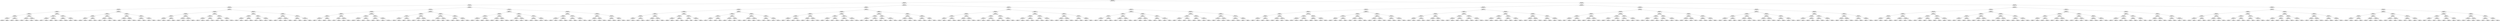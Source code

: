 ## [header material...]
## Command to get the layout: "dot -Teps thisfile > thisfile.eps"
graph "test"
{
node [shape="rectangle", fontsize=10, width=".2", height=".2", margin=0];
graph[fontsize=8];

n000 [label="clustersize = 14060
splitting feature:
((-0.952,0.932)-(0.22,0.000265))"] ;
n000 -- n001 ;
n001 [label="clustersize = 3680
splitting feature:
((-0.0821,0.528)-(-0.721,-0.81))"] ;
n001 -- n002 ;
n002 [label="clustersize = 2517
splitting feature:
((-0.5,-0.278)-(-0.861,0.354))"] ;
n002 -- n003 ;
n003 [label="clustersize = 987
splitting feature:
((0.138,-0.861)-(-0.405,0.595))"] ;
n003 -- n004 ;
n004 [label="clustersize = 360
splitting feature:
((0.334,-0.18)-(0.112,0.479))"] ;
n004 -- n005 ;
n005 [label="clustersize = 134
splitting feature:
((-0.843,-0.473)-(0.611,-0.171))"] ;
n005 -- n006 ;
n006 [label="clustersize = 50
splitting feature:
((0.251,-0.746)-(-0.159,0.955))"] ;
n006 -- n007 ;
n007 [label="clustersize = 30
splitting feature:
((-0.964,0.53)-(0.635,-0.585))"] ;
n007 -- n008 ;
n008 [label="clustersize = 20
splitting feature:
((-0.973,-0.71)-(0.678,-0.419))"] ;
n008 -- n009 ;
n009 [label="clustersize = 13
pupil avg:
[-0.3051506  -0.13456396]"] ;
n008 -- n010 ;
n010 [label="clustersize = 7
pupil avg:
[ 0.07975899 -0.16558171]"] ;
n007 -- n011 ;
n011 [label="clustersize = 10
splitting feature:
((-0.632,-0.985)-(-0.713,-0.013))"] ;
n011 -- n012 ;
n012 [label="clustersize = 4
pupil avg:
[-0.48680241  0.1153092 ]"] ;
n011 -- n013 ;
n013 [label="clustersize = 6
pupil avg:
[-0.08062279  0.04822723]"] ;
n006 -- n014 ;
n014 [label="clustersize = 20
splitting feature:
((-0.115,-0.571)-(0.0636,0.0267))"] ;
n014 -- n015 ;
n015 [label="clustersize = 8
splitting feature:
((-0.355,0.233)-(-0.255,0.228))"] ;
n015 -- n016 ;
n016 [label="clustersize = 4
pupil avg:
[ 0.05411184 -0.26516447]"] ;
n015 -- n017 ;
n017 [label="clustersize = 4
pupil avg:
[-0.27611416  0.03934676]"] ;
n014 -- n018 ;
n018 [label="clustersize = 12
splitting feature:
((-0.482,-0.832)-(-0.555,-0.0755))"] ;
n018 -- n019 ;
n019 [label="clustersize = 4
pupil avg:
[ 0.51124691 -0.05832787]"] ;
n018 -- n020 ;
n020 [label="clustersize = 8
pupil avg:
[ 0.09453321 -0.10693922]"] ;
n005 -- n021 ;
n021 [label="clustersize = 84
splitting feature:
((0.852,-0.485)-(-0.29,-0.96))"] ;
n021 -- n022 ;
n022 [label="clustersize = 22
splitting feature:
((-0.0941,-0.386)-(-0.0757,-0.133))"] ;
n022 -- n023 ;
n023 [label="clustersize = 8
splitting feature:
((-0.501,-0.283)-(0.355,0.619))"] ;
n023 -- n024 ;
n024 [label="clustersize = 4
pupil avg:
[-0.40382541  0.11174047]"] ;
n023 -- n025 ;
n025 [label="clustersize = 4
pupil avg:
[-0.07270022  0.34439033]"] ;
n022 -- n026 ;
n026 [label="clustersize = 14
splitting feature:
((0.289,-0.88)-(-0.379,-0.433))"] ;
n026 -- n027 ;
n027 [label="clustersize = 6
pupil avg:
[-0.09636159  0.1551897 ]"] ;
n026 -- n028 ;
n028 [label="clustersize = 8
pupil avg:
[ 0.4191556   0.10501102]"] ;
n021 -- n029 ;
n029 [label="clustersize = 62
splitting feature:
((0.409,-0.426)-(-0.724,-0.138))"] ;
n029 -- n030 ;
n030 [label="clustersize = 48
splitting feature:
((0.579,0.863)-(0.589,-0.0784))"] ;
n030 -- n031 ;
n031 [label="clustersize = 9
pupil avg:
[-0.05777864  0.05910386]"] ;
n030 -- n032 ;
n032 [label="clustersize = 39
pupil avg:
[-0.27682724  0.20986553]"] ;
n029 -- n033 ;
n033 [label="clustersize = 14
splitting feature:
((-0.742,0.278)-(0.327,-0.251))"] ;
n033 -- n034 ;
n034 [label="clustersize = 6
pupil avg:
[ 0.03099713  0.03468786]"] ;
n033 -- n035 ;
n035 [label="clustersize = 8
pupil avg:
[-0.35336849 -0.08660116]"] ;
n004 -- n036 ;
n036 [label="clustersize = 226
splitting feature:
((0.878,-0.637)-(-0.531,-0.979))"] ;
n036 -- n037 ;
n037 [label="clustersize = 78
splitting feature:
((0.0879,0.407)-(0.166,-0.518))"] ;
n037 -- n038 ;
n038 [label="clustersize = 57
splitting feature:
((-0.386,0.979)-(0.665,-0.211))"] ;
n038 -- n039 ;
n039 [label="clustersize = 20
splitting feature:
((-0.0886,0.87)-(-0.97,0.981))"] ;
n039 -- n040 ;
n040 [label="clustersize = 9
pupil avg:
[ 0.3885367  -0.05636803]"] ;
n039 -- n041 ;
n041 [label="clustersize = 11
pupil avg:
[-0.02322734  0.03288361]"] ;
n038 -- n042 ;
n042 [label="clustersize = 37
splitting feature:
((0.54,0.482)-(0.617,-0.182))"] ;
n042 -- n043 ;
n043 [label="clustersize = 18
pupil avg:
[ 0.37056624  0.16874985]"] ;
n042 -- n044 ;
n044 [label="clustersize = 19
pupil avg:
[ 0.4201197   0.02743913]"] ;
n037 -- n045 ;
n045 [label="clustersize = 21
splitting feature:
((-0.492,-0.746)-(0.844,-0.765))"] ;
n045 -- n046 ;
n046 [label="clustersize = 11
splitting feature:
((-0.863,0.282)-(0.891,-0.827))"] ;
n046 -- n047 ;
n047 [label="clustersize = 4
pupil avg:
[ 0.26232202  0.01472159]"] ;
n046 -- n048 ;
n048 [label="clustersize = 7
pupil avg:
[-0.44322944  0.12765113]"] ;
n045 -- n049 ;
n049 [label="clustersize = 10
splitting feature:
((-0.272,0.941)-(-0.862,0.836))"] ;
n049 -- n050 ;
n050 [label="clustersize = 4
pupil avg:
[ 0.12110806 -0.14592475]"] ;
n049 -- n051 ;
n051 [label="clustersize = 6
pupil avg:
[ 0.40571548  0.08424422]"] ;
n036 -- n052 ;
n052 [label="clustersize = 148
splitting feature:
((-0.114,0.488)-(-0.268,-0.403))"] ;
n052 -- n053 ;
n053 [label="clustersize = 78
splitting feature:
((0.342,0.72)-(-0.322,0.071))"] ;
n053 -- n054 ;
n054 [label="clustersize = 15
splitting feature:
((0.777,-0.689)-(-0.986,-0.665))"] ;
n054 -- n055 ;
n055 [label="clustersize = 6
pupil avg:
[ 0.25820359  0.04179111]"] ;
n054 -- n056 ;
n056 [label="clustersize = 9
pupil avg:
[ 0.56488748  0.04130906]"] ;
n053 -- n057 ;
n057 [label="clustersize = 63
splitting feature:
((0.561,-0.255)-(0.584,0.502))"] ;
n057 -- n058 ;
n058 [label="clustersize = 34
pupil avg:
[ 0.24999939 -0.07842447]"] ;
n057 -- n059 ;
n059 [label="clustersize = 29
pupil avg:
[-0.02067075 -0.14243455]"] ;
n052 -- n060 ;
n060 [label="clustersize = 70
splitting feature:
((0.671,0.639)-(-0.819,0.208))"] ;
n060 -- n061 ;
n061 [label="clustersize = 38
splitting feature:
((0.997,0.645)-(-0.0283,-0.192))"] ;
n061 -- n062 ;
n062 [label="clustersize = 8
pupil avg:
[ 0.21009615 -0.13631027]"] ;
n061 -- n063 ;
n063 [label="clustersize = 30
pupil avg:
[-0.07422003 -0.11109282]"] ;
n060 -- n064 ;
n064 [label="clustersize = 32
splitting feature:
((0.222,-0.176)-(-0.414,-0.164))"] ;
n064 -- n065 ;
n065 [label="clustersize = 9
pupil avg:
[-0.21223109  0.04103083]"] ;
n064 -- n066 ;
n066 [label="clustersize = 23
pupil avg:
[-0.27451526 -0.20446177]"] ;
n003 -- n067 ;
n067 [label="clustersize = 627
splitting feature:
((-0.98,0.82)-(0.181,0.168))"] ;
n067 -- n068 ;
n068 [label="clustersize = 463
splitting feature:
((-0.732,-0.894)-(0.809,-0.118))"] ;
n068 -- n069 ;
n069 [label="clustersize = 306
splitting feature:
((-0.517,-0.829)-(-0.556,0.964))"] ;
n069 -- n070 ;
n070 [label="clustersize = 145
splitting feature:
((-0.944,0.682)-(-0.43,-0.411))"] ;
n070 -- n071 ;
n071 [label="clustersize = 55
splitting feature:
((0.58,0.907)-(-0.625,0.0346))"] ;
n071 -- n072 ;
n072 [label="clustersize = 17
pupil avg:
[ 0.21977125 -0.14853289]"] ;
n071 -- n073 ;
n073 [label="clustersize = 38
pupil avg:
[ 0.42901357 -0.17859972]"] ;
n070 -- n074 ;
n074 [label="clustersize = 90
splitting feature:
((-0.85,0.596)-(0.744,0.242))"] ;
n074 -- n075 ;
n075 [label="clustersize = 72
pupil avg:
[-0.0300639  -0.21882753]"] ;
n074 -- n076 ;
n076 [label="clustersize = 18
pupil avg:
[ 0.28206493 -0.2087367 ]"] ;
n069 -- n077 ;
n077 [label="clustersize = 161
splitting feature:
((-0.0993,-0.466)-(0.943,0.993))"] ;
n077 -- n078 ;
n078 [label="clustersize = 149
splitting feature:
((-0.433,-0.227)-(-0.49,0.931))"] ;
n078 -- n079 ;
n079 [label="clustersize = 86
pupil avg:
[ 0.34784235 -0.24916981]"] ;
n078 -- n080 ;
n080 [label="clustersize = 63
pupil avg:
[ 0.47434094 -0.21991773]"] ;
n077 -- n081 ;
n081 [label="clustersize = 12
splitting feature:
((-0.0854,0.187)-(-0.334,-0.447))"] ;
n081 -- n082 ;
n082 [label="clustersize = 6
pupil avg:
[ 0.43019741 -0.17245905]"] ;
n081 -- n083 ;
n083 [label="clustersize = 6
pupil avg:
[-0.06836355 -0.20761483]"] ;
n068 -- n084 ;
n084 [label="clustersize = 157
splitting feature:
((0.701,-0.931)-(-0.8,-0.323))"] ;
n084 -- n085 ;
n085 [label="clustersize = 47
splitting feature:
((0.498,-0.403)-(-0.179,-0.953))"] ;
n085 -- n086 ;
n086 [label="clustersize = 27
splitting feature:
((0.0914,0.46)-(-0.533,-0.53))"] ;
n086 -- n087 ;
n087 [label="clustersize = 17
pupil avg:
[ 0.5162508   0.11199928]"] ;
n086 -- n088 ;
n088 [label="clustersize = 10
pupil avg:
[ 0.35315872 -0.11929989]"] ;
n085 -- n089 ;
n089 [label="clustersize = 20
splitting feature:
((0.42,-0.146)-(-0.389,0.72))"] ;
n089 -- n090 ;
n090 [label="clustersize = 6
pupil avg:
[-0.054939    0.11826917]"] ;
n089 -- n091 ;
n091 [label="clustersize = 14
pupil avg:
[ 0.27817113 -0.10377368]"] ;
n084 -- n092 ;
n092 [label="clustersize = 110
splitting feature:
((-0.108,0.607)-(-0.328,-0.235))"] ;
n092 -- n093 ;
n093 [label="clustersize = 65
splitting feature:
((0.00613,0.822)-(0.296,0.522))"] ;
n093 -- n094 ;
n094 [label="clustersize = 48
pupil avg:
[ 0.58516814 -0.20116915]"] ;
n093 -- n095 ;
n095 [label="clustersize = 17
pupil avg:
[ 0.32704519 -0.16735799]"] ;
n092 -- n096 ;
n096 [label="clustersize = 45
splitting feature:
((0.692,0.579)-(0.901,-0.855))"] ;
n096 -- n097 ;
n097 [label="clustersize = 27
pupil avg:
[ 0.2204778 -0.2276973]"] ;
n096 -- n098 ;
n098 [label="clustersize = 18
pupil avg:
[ 0.39377719 -0.10470895]"] ;
n067 -- n099 ;
n099 [label="clustersize = 164
splitting feature:
((0.0363,0.823)-(-0.163,-0.67))"] ;
n099 -- n100 ;
n100 [label="clustersize = 110
splitting feature:
((-0.7,-0.502)-(0.574,0.785))"] ;
n100 -- n101 ;
n101 [label="clustersize = 39
splitting feature:
((-0.804,0.948)-(-0.221,0.237))"] ;
n101 -- n102 ;
n102 [label="clustersize = 8
splitting feature:
((0.136,0.709)-(0.342,0.388))"] ;
n102 -- n103 ;
n103 [label="clustersize = 4
pupil avg:
[ 0.67462121 -0.01856061]"] ;
n102 -- n104 ;
n104 [label="clustersize = 4
pupil avg:
[ 0.41029862  0.1159385 ]"] ;
n101 -- n105 ;
n105 [label="clustersize = 31
splitting feature:
((0.356,0.52)-(0.562,0.537))"] ;
n105 -- n106 ;
n106 [label="clustersize = 26
pupil avg:
[ 0.28691689  0.01195133]"] ;
n105 -- n107 ;
n107 [label="clustersize = 5
pupil avg:
[-0.10965608 -0.19669312]"] ;
n100 -- n108 ;
n108 [label="clustersize = 71
splitting feature:
((0.761,0.951)-(0.637,-0.23))"] ;
n108 -- n109 ;
n109 [label="clustersize = 37
splitting feature:
((-0.149,-0.683)-(-0.151,-0.378))"] ;
n109 -- n110 ;
n110 [label="clustersize = 5
pupil avg:
[ 0.16585412  0.04151265]"] ;
n109 -- n111 ;
n111 [label="clustersize = 32
pupil avg:
[ 0.51986523  0.11285468]"] ;
n108 -- n112 ;
n112 [label="clustersize = 34
splitting feature:
((0.748,0.943)-(-0.808,0.584))"] ;
n112 -- n113 ;
n113 [label="clustersize = 13
pupil avg:
[ 0.39167154  0.21792957]"] ;
n112 -- n114 ;
n114 [label="clustersize = 21
pupil avg:
[ 0.27063089  0.13874544]"] ;
n099 -- n115 ;
n115 [label="clustersize = 54
splitting feature:
((-0.233,0.698)-(-0.392,-0.803))"] ;
n115 -- n116 ;
n116 [label="clustersize = 35
splitting feature:
((-0.695,0.147)-(-0.302,0.936))"] ;
n116 -- n117 ;
n117 [label="clustersize = 13
splitting feature:
((0.303,0.598)-(0.841,-0.974))"] ;
n117 -- n118 ;
n118 [label="clustersize = 6
pupil avg:
[ 0.39529862 -0.07378022]"] ;
n117 -- n119 ;
n119 [label="clustersize = 7
pupil avg:
[ 0.38407832 -0.29243584]"] ;
n116 -- n120 ;
n120 [label="clustersize = 22
splitting feature:
((0.0261,-0.252)-(0.0735,-0.936))"] ;
n120 -- n121 ;
n121 [label="clustersize = 16
pupil avg:
[ 0.09759809 -0.13382225]"] ;
n120 -- n122 ;
n122 [label="clustersize = 6
pupil avg:
[ 0.40285284 -0.06022173]"] ;
n115 -- n123 ;
n123 [label="clustersize = 19
splitting feature:
((0.648,0.744)-(0.213,-0.663))"] ;
n123 -- n124 ;
n124 [label="clustersize = 10
splitting feature:
((-0.745,0.564)-(0.138,0.287))"] ;
n124 -- n125 ;
n125 [label="clustersize = 6
pupil avg:
[-0.16855735 -0.27627811]"] ;
n124 -- n126 ;
n126 [label="clustersize = 4
pupil avg:
[ 0.23333788 -0.24701292]"] ;
n123 -- n127 ;
n127 [label="clustersize = 9
splitting feature:
((-0.0933,-0.714)-(-0.678,-0.168))"] ;
n127 -- n128 ;
n128 [label="clustersize = 4
pupil avg:
[-0.37849518  0.06909903]"] ;
n127 -- n129 ;
n129 [label="clustersize = 5
pupil avg:
[ 0.08458661 -0.0649135 ]"] ;
n002 -- n130 ;
n130 [label="clustersize = 1530
splitting feature:
((0.377,0.949)-(-0.0307,-0.711))"] ;
n130 -- n131 ;
n131 [label="clustersize = 761
splitting feature:
((0.179,0.277)-(-0.463,0.456))"] ;
n131 -- n132 ;
n132 [label="clustersize = 316
splitting feature:
((0.882,-0.779)-(-0.516,0.877))"] ;
n132 -- n133 ;
n133 [label="clustersize = 68
splitting feature:
((-0.486,0.0692)-(0.774,-0.857))"] ;
n133 -- n134 ;
n134 [label="clustersize = 34
splitting feature:
((-0.189,0.809)-(0.104,0.435))"] ;
n134 -- n135 ;
n135 [label="clustersize = 17
splitting feature:
((-0.939,-0.104)-(0.705,-0.0594))"] ;
n135 -- n136 ;
n136 [label="clustersize = 6
pupil avg:
[ 0.60413695  0.01119465]"] ;
n135 -- n137 ;
n137 [label="clustersize = 11
pupil avg:
[ 0.7970446  -0.01116524]"] ;
n134 -- n138 ;
n138 [label="clustersize = 17
splitting feature:
((-0.508,-0.0866)-(0.63,0.71))"] ;
n138 -- n139 ;
n139 [label="clustersize = 13
pupil avg:
[ 0.54962346  0.09008051]"] ;
n138 -- n140 ;
n140 [label="clustersize = 4
pupil avg:
[ 0.73460171  0.22153272]"] ;
n133 -- n141 ;
n141 [label="clustersize = 34
splitting feature:
((0.583,-0.357)-(-0.0651,1))"] ;
n141 -- n142 ;
n142 [label="clustersize = 8
splitting feature:
((0.127,-0.614)-(0.62,-0.41))"] ;
n142 -- n143 ;
n143 [label="clustersize = 4
pupil avg:
[ 0.35667714  0.1322122 ]"] ;
n142 -- n144 ;
n144 [label="clustersize = 4
pupil avg:
[ 0.3876409   0.35569646]"] ;
n141 -- n145 ;
n145 [label="clustersize = 26
splitting feature:
((0.0846,0.316)-(0.197,0.699))"] ;
n145 -- n146 ;
n146 [label="clustersize = 15
pupil avg:
[ 0.41882051  0.06561909]"] ;
n145 -- n147 ;
n147 [label="clustersize = 11
pupil avg:
[ 0.66467578  0.04341782]"] ;
n132 -- n148 ;
n148 [label="clustersize = 248
splitting feature:
((0.0331,0.785)-(-0.0149,-0.459))"] ;
n148 -- n149 ;
n149 [label="clustersize = 178
splitting feature:
((-0.761,0.516)-(-0.235,-0.683))"] ;
n149 -- n150 ;
n150 [label="clustersize = 168
splitting feature:
((-0.99,0.903)-(-0.00993,0.105))"] ;
n150 -- n151 ;
n151 [label="clustersize = 56
pupil avg:
[ 0.53330579  0.01500858]"] ;
n150 -- n152 ;
n152 [label="clustersize = 112
pupil avg:
[ 0.44249322  0.08523188]"] ;
n149 -- n153 ;
n153 [label="clustersize = 10
splitting feature:
((0.688,-0.807)-(0.874,0.126))"] ;
n153 -- n154 ;
n154 [label="clustersize = 4
pupil avg:
[-0.17992424 -0.11856061]"] ;
n153 -- n155 ;
n155 [label="clustersize = 6
pupil avg:
[ 0.47124471  0.06018519]"] ;
n148 -- n156 ;
n156 [label="clustersize = 70
splitting feature:
((0.0679,0.602)-(-0.943,0.19))"] ;
n156 -- n157 ;
n157 [label="clustersize = 36
splitting feature:
((-0.313,0.211)-(-0.461,0.224))"] ;
n157 -- n158 ;
n158 [label="clustersize = 30
pupil avg:
[ 0.37723382  0.02687462]"] ;
n157 -- n159 ;
n159 [label="clustersize = 6
pupil avg:
[ 0.61225432 -0.11401384]"] ;
n156 -- n160 ;
n160 [label="clustersize = 34
splitting feature:
((0.957,0.236)-(-0.693,-0.488))"] ;
n160 -- n161 ;
n161 [label="clustersize = 4
pupil avg:
[-0.11752492 -0.02934662]"] ;
n160 -- n162 ;
n162 [label="clustersize = 30
pupil avg:
[  2.77855620e-01   1.96594735e-04]"] ;
n131 -- n163 ;
n163 [label="clustersize = 445
splitting feature:
((-0.0333,0.423)-(-0.578,0.707))"] ;
n163 -- n164 ;
n164 [label="clustersize = 296
splitting feature:
((0.558,-0.528)-(0.78,0.443))"] ;
n164 -- n165 ;
n165 [label="clustersize = 78
splitting feature:
((0.511,-0.378)-(-0.376,-0.523))"] ;
n165 -- n166 ;
n166 [label="clustersize = 31
splitting feature:
((0.833,-0.145)-(-0.336,0.844))"] ;
n166 -- n167 ;
n167 [label="clustersize = 10
pupil avg:
[ 0.70906103  0.10528983]"] ;
n166 -- n168 ;
n168 [label="clustersize = 21
pupil avg:
[ 0.54610981  0.0337998 ]"] ;
n165 -- n169 ;
n169 [label="clustersize = 47
splitting feature:
((0.521,-0.0703)-(0.267,0.285))"] ;
n169 -- n170 ;
n170 [label="clustersize = 13
pupil avg:
[ 0.61919599 -0.04207873]"] ;
n169 -- n171 ;
n171 [label="clustersize = 34
pupil avg:
[ 0.5086244  -0.11372526]"] ;
n164 -- n172 ;
n172 [label="clustersize = 218
splitting feature:
((-0.9,-0.418)-(-0.761,0.253))"] ;
n172 -- n173 ;
n173 [label="clustersize = 34
splitting feature:
((-0.515,0.928)-(-0.702,0.2))"] ;
n173 -- n174 ;
n174 [label="clustersize = 28
pupil avg:
[ 0.39672879 -0.17734345]"] ;
n173 -- n175 ;
n175 [label="clustersize = 6
pupil avg:
[ 0.01702741 -0.12740626]"] ;
n172 -- n176 ;
n176 [label="clustersize = 184
splitting feature:
((0.249,0.418)-(-0.992,0.788))"] ;
n176 -- n177 ;
n177 [label="clustersize = 76
pupil avg:
[ 0.43153477 -0.09698588]"] ;
n176 -- n178 ;
n178 [label="clustersize = 108
pupil avg:
[ 0.52038296 -0.13675224]"] ;
n163 -- n179 ;
n179 [label="clustersize = 149
splitting feature:
((-0.222,-0.681)-(0.447,0.421))"] ;
n179 -- n180 ;
n180 [label="clustersize = 42
splitting feature:
((0.996,0.0117)-(-0.0608,-0.341))"] ;
n180 -- n181 ;
n181 [label="clustersize = 11
splitting feature:
((-0.489,0.186)-(-0.612,-0.294))"] ;
n181 -- n182 ;
n182 [label="clustersize = 4
pupil avg:
[ 0.36145471 -0.13966788]"] ;
n181 -- n183 ;
n183 [label="clustersize = 7
pupil avg:
[-0.08197279 -0.08825188]"] ;
n180 -- n184 ;
n184 [label="clustersize = 31
splitting feature:
((0.147,-0.435)-(0.848,-0.0314))"] ;
n184 -- n185 ;
n185 [label="clustersize = 27
pupil avg:
[ 0.57379829 -0.207914  ]"] ;
n184 -- n186 ;
n186 [label="clustersize = 4
pupil avg:
[ 0.16348444 -0.26361173]"] ;
n179 -- n187 ;
n187 [label="clustersize = 107
splitting feature:
((-0.324,-0.686)-(0.088,-0.306))"] ;
n187 -- n188 ;
n188 [label="clustersize = 25
splitting feature:
((0.0591,0.84)-(-0.878,0.994))"] ;
n188 -- n189 ;
n189 [label="clustersize = 10
pupil avg:
[ 0.31229785 -0.21321288]"] ;
n188 -- n190 ;
n190 [label="clustersize = 15
pupil avg:
[ 0.55088344 -0.21093783]"] ;
n187 -- n191 ;
n191 [label="clustersize = 82
splitting feature:
((-0.134,0.586)-(-0.944,0.895))"] ;
n191 -- n192 ;
n192 [label="clustersize = 58
pupil avg:
[ 0.64473982 -0.15140424]"] ;
n191 -- n193 ;
n193 [label="clustersize = 24
pupil avg:
[ 0.91663179 -0.19250125]"] ;
n130 -- n194 ;
n194 [label="clustersize = 769
splitting feature:
((-0.22,-0.711)-(-0.553,-0.223))"] ;
n194 -- n195 ;
n195 [label="clustersize = 375
splitting feature:
((-0.196,0.668)-(-0.157,-0.973))"] ;
n195 -- n196 ;
n196 [label="clustersize = 265
splitting feature:
((-0.523,0.534)-(0.589,0.772))"] ;
n196 -- n197 ;
n197 [label="clustersize = 169
splitting feature:
((-0.895,-0.872)-(-0.297,0.979))"] ;
n197 -- n198 ;
n198 [label="clustersize = 57
splitting feature:
((-0.253,-0.394)-(-0.931,0.0653))"] ;
n198 -- n199 ;
n199 [label="clustersize = 31
pupil avg:
[-0.04953478 -0.14882193]"] ;
n198 -- n200 ;
n200 [label="clustersize = 26
pupil avg:
[ 0.21027479 -0.06981302]"] ;
n197 -- n201 ;
n201 [label="clustersize = 112
splitting feature:
((-0.183,-0.375)-(-0.346,0.263))"] ;
n201 -- n202 ;
n202 [label="clustersize = 47
pupil avg:
[ 0.24928066 -0.09229401]"] ;
n201 -- n203 ;
n203 [label="clustersize = 65
pupil avg:
[ 0.38611092 -0.13807625]"] ;
n196 -- n204 ;
n204 [label="clustersize = 96
splitting feature:
((-0.831,-0.706)-(0.683,-0.857))"] ;
n204 -- n205 ;
n205 [label="clustersize = 61
splitting feature:
((0.0677,0.992)-(-0.343,-0.937))"] ;
n205 -- n206 ;
n206 [label="clustersize = 29
pupil avg:
[ 0.28330192 -0.05095776]"] ;
n205 -- n207 ;
n207 [label="clustersize = 32
pupil avg:
[ 0.42659043 -0.03262411]"] ;
n204 -- n208 ;
n208 [label="clustersize = 35
splitting feature:
((-0.396,0.89)-(0.551,-0.8))"] ;
n208 -- n209 ;
n209 [label="clustersize = 9
pupil avg:
[ 0.51107828 -0.08829995]"] ;
n208 -- n210 ;
n210 [label="clustersize = 26
pupil avg:
[ 0.43849797  0.02835959]"] ;
n195 -- n211 ;
n211 [label="clustersize = 110
splitting feature:
((0.537,-0.921)-(0.785,-0.397))"] ;
n211 -- n212 ;
n212 [label="clustersize = 89
splitting feature:
((-0.15,-0.356)-(0.0208,0.561))"] ;
n212 -- n213 ;
n213 [label="clustersize = 47
splitting feature:
((0.447,0.985)-(0.741,0.208))"] ;
n213 -- n214 ;
n214 [label="clustersize = 26
pupil avg:
[ 0.08740386 -0.11216356]"] ;
n213 -- n215 ;
n215 [label="clustersize = 21
pupil avg:
[-0.22175869  0.02636574]"] ;
n212 -- n216 ;
n216 [label="clustersize = 42
splitting feature:
((-0.61,0.786)-(0.0425,-0.869))"] ;
n216 -- n217 ;
n217 [label="clustersize = 11
pupil avg:
[ 0.00262753  0.02306464]"] ;
n216 -- n218 ;
n218 [label="clustersize = 31
pupil avg:
[ 0.27389989 -0.04677418]"] ;
n211 -- n219 ;
n219 [label="clustersize = 21
splitting feature:
((-0.417,0.011)-(-0.288,-0.575))"] ;
n219 -- n220 ;
n220 [label="clustersize = 9
splitting feature:
((0.592,0.687)-(-0.289,0.906))"] ;
n220 -- n221 ;
n221 [label="clustersize = 4
pupil avg:
[ 0.00584192 -0.11678597]"] ;
n220 -- n222 ;
n222 [label="clustersize = 5
pupil avg:
[ 0.38573781 -0.03675889]"] ;
n219 -- n223 ;
n223 [label="clustersize = 12
splitting feature:
((0.219,0.619)-(-0.256,0.442))"] ;
n223 -- n224 ;
n224 [label="clustersize = 8
pupil avg:
[ 0.49016817  0.15980686]"] ;
n223 -- n225 ;
n225 [label="clustersize = 4
pupil avg:
[ 0.60660231 -0.13373409]"] ;
n194 -- n226 ;
n226 [label="clustersize = 394
splitting feature:
((0.802,-0.154)-(-0.519,0.956))"] ;
n226 -- n227 ;
n227 [label="clustersize = 88
splitting feature:
((-0.305,0.92)-(0.505,0.561))"] ;
n227 -- n228 ;
n228 [label="clustersize = 55
splitting feature:
((0.517,-0.559)-(0.0354,0.763))"] ;
n228 -- n229 ;
n229 [label="clustersize = 20
splitting feature:
((0.366,-0.118)-(0.535,-0.00818))"] ;
n229 -- n230 ;
n230 [label="clustersize = 12
pupil avg:
[ 0.39702991 -0.08062297]"] ;
n229 -- n231 ;
n231 [label="clustersize = 8
pupil avg:
[ 0.43229241  0.05061716]"] ;
n228 -- n232 ;
n232 [label="clustersize = 35
splitting feature:
((-0.0717,0.394)-(-0.00741,0.66))"] ;
n232 -- n233 ;
n233 [label="clustersize = 10
pupil avg:
[ 0.51251161 -0.00160956]"] ;
n232 -- n234 ;
n234 [label="clustersize = 25
pupil avg:
[ 0.61513858 -0.0655895 ]"] ;
n227 -- n235 ;
n235 [label="clustersize = 33
splitting feature:
((-0.889,-0.147)-(0.735,-0.764))"] ;
n235 -- n236 ;
n236 [label="clustersize = 15
splitting feature:
((0.0662,-0.132)-(-0.957,0.642))"] ;
n236 -- n237 ;
n237 [label="clustersize = 4
pupil avg:
[ 0.17041144  0.10497541]"] ;
n236 -- n238 ;
n238 [label="clustersize = 11
pupil avg:
[ 0.44926206  0.0891336 ]"] ;
n235 -- n239 ;
n239 [label="clustersize = 18
splitting feature:
((-0.398,-0.314)-(0.821,0.271))"] ;
n239 -- n240 ;
n240 [label="clustersize = 14
pupil avg:
[ 0.48747964  0.14765464]"] ;
n239 -- n241 ;
n241 [label="clustersize = 4
pupil avg:
[ 0.58227391  0.21331698]"] ;
n226 -- n242 ;
n242 [label="clustersize = 306
splitting feature:
((0.0485,-0.419)-(-0.456,0.465))"] ;
n242 -- n243 ;
n243 [label="clustersize = 98
splitting feature:
((0.838,0.564)-(-0.971,-0.33))"] ;
n243 -- n244 ;
n244 [label="clustersize = 20
splitting feature:
((-0.601,0.806)-(-0.22,-0.432))"] ;
n244 -- n245 ;
n245 [label="clustersize = 7
pupil avg:
[ 0.46920569  0.2377384 ]"] ;
n244 -- n246 ;
n246 [label="clustersize = 13
pupil avg:
[ 0.46454224  0.01688747]"] ;
n243 -- n247 ;
n247 [label="clustersize = 78
splitting feature:
((0.763,-0.637)-(0.728,0.7))"] ;
n247 -- n248 ;
n248 [label="clustersize = 36
pupil avg:
[ 0.39910746 -0.00600286]"] ;
n247 -- n249 ;
n249 [label="clustersize = 42
pupil avg:
[ 0.30548917 -0.06275106]"] ;
n242 -- n250 ;
n250 [label="clustersize = 208
splitting feature:
((-0.462,0.476)-(-0.345,0.162))"] ;
n250 -- n251 ;
n251 [label="clustersize = 98
splitting feature:
((0.785,0.313)-(0.292,-0.42))"] ;
n251 -- n252 ;
n252 [label="clustersize = 13
pupil avg:
[ 0.40396099 -0.18309134]"] ;
n251 -- n253 ;
n253 [label="clustersize = 85
pupil avg:
[ 0.5636801  -0.20615642]"] ;
n250 -- n254 ;
n254 [label="clustersize = 110
splitting feature:
((-0.393,0.359)-(-0.4,-0.234))"] ;
n254 -- n255 ;
n255 [label="clustersize = 83
pupil avg:
[ 0.4059086 -0.1577296]"] ;
n254 -- n256 ;
n256 [label="clustersize = 27
pupil avg:
[ 0.24684301 -0.1288602 ]"] ;
n001 -- n257 ;
n257 [label="clustersize = 1163
splitting feature:
((0.561,-0.635)-(-0.403,0.602))"] ;
n257 -- n258 ;
n258 [label="clustersize = 427
splitting feature:
((0.332,0.823)-(0.957,-0.31))"] ;
n258 -- n259 ;
n259 [label="clustersize = 156
splitting feature:
((0.0576,0.418)-(0.163,-0.117))"] ;
n259 -- n260 ;
n260 [label="clustersize = 90
splitting feature:
((-0.0823,-0.274)-(0.00556,0.574))"] ;
n260 -- n261 ;
n261 [label="clustersize = 49
splitting feature:
((-0.374,-0.428)-(-0.175,0.666))"] ;
n261 -- n262 ;
n262 [label="clustersize = 33
splitting feature:
((0.355,-0.193)-(0.402,0.665))"] ;
n262 -- n263 ;
n263 [label="clustersize = 24
splitting feature:
((0.287,-0.632)-(-0.94,0.691))"] ;
n263 -- n264 ;
n264 [label="clustersize = 14
pupil avg:
[-0.3934275  0.1214891]"] ;
n263 -- n265 ;
n265 [label="clustersize = 10
pupil avg:
[-0.20225713  0.00478345]"] ;
n262 -- n266 ;
n266 [label="clustersize = 9
splitting feature:
((-0.158,0.0112)-(0.121,0.679))"] ;
n266 -- n267 ;
n267 [label="clustersize = 5
pupil avg:
[-0.34103494  0.00438375]"] ;
n266 -- n268 ;
n268 [label="clustersize = 4
pupil avg:
[ 0.23473029 -0.10185834]"] ;
n261 -- n269 ;
n269 [label="clustersize = 16
splitting feature:
((-0.452,-0.519)-(-0.675,0.381))"] ;
n269 -- n270 ;
n270 [label="clustersize = 8
splitting feature:
((0.428,-0.96)-(0.603,-0.661))"] ;
n270 -- n271 ;
n271 [label="clustersize = 4
pupil avg:
[-0.25229491  0.04035285]"] ;
n270 -- n272 ;
n272 [label="clustersize = 4
pupil avg:
[ 0.13110789 -0.07256894]"] ;
n269 -- n273 ;
n273 [label="clustersize = 8
splitting feature:
((-0.191,-0.212)-(-0.142,0.568))"] ;
n273 -- n274 ;
n274 [label="clustersize = 4
pupil avg:
[ 0.17941729 -0.03422619]"] ;
n273 -- n275 ;
n275 [label="clustersize = 4
pupil avg:
[ 0.24739069  0.05070298]"] ;
n260 -- n276 ;
n276 [label="clustersize = 41
splitting feature:
((-0.73,-0.158)-(0.689,-0.784))"] ;
n276 -- n277 ;
n277 [label="clustersize = 25
splitting feature:
((0.438,-0.0423)-(-0.677,0.287))"] ;
n277 -- n278 ;
n278 [label="clustersize = 14
splitting feature:
((-0.928,-0.488)-(0.393,0.0724))"] ;
n278 -- n279 ;
n279 [label="clustersize = 8
pupil avg:
[ 0.30265786  0.03399913]"] ;
n278 -- n280 ;
n280 [label="clustersize = 6
pupil avg:
[ 0.68185852  0.04915862]"] ;
n277 -- n281 ;
n281 [label="clustersize = 11
splitting feature:
((-0.0489,0.633)-(-0.632,-0.88))"] ;
n281 -- n282 ;
n282 [label="clustersize = 4
pupil avg:
[-0.10713285 -0.0887506 ]"] ;
n281 -- n283 ;
n283 [label="clustersize = 7
pupil avg:
[ 0.25419389 -0.03083333]"] ;
n276 -- n284 ;
n284 [label="clustersize = 16
splitting feature:
((0.222,0.253)-(-0.101,-0.439))"] ;
n284 -- n285 ;
n285 [label="clustersize = 8
splitting feature:
((0.5,-0.561)-(-0.791,0.155))"] ;
n285 -- n286 ;
n286 [label="clustersize = 4
pupil avg:
[ 0.95714286  0.03303571]"] ;
n285 -- n287 ;
n287 [label="clustersize = 4
pupil avg:
[ 0.75142857  0.26      ]"] ;
n284 -- n288 ;
n288 [label="clustersize = 8
splitting feature:
((0.549,-0.599)-(-0.256,-0.359))"] ;
n288 -- n289 ;
n289 [label="clustersize = 4
pupil avg:
[ 0.64022186  0.03556277]"] ;
n288 -- n290 ;
n290 [label="clustersize = 4
pupil avg:
[ 0.41893328 -0.04633252]"] ;
n259 -- n291 ;
n291 [label="clustersize = 66
splitting feature:
((0.688,0.901)-(0.24,0.71))"] ;
n291 -- n292 ;
n292 [label="clustersize = 32
splitting feature:
((0.387,-0.973)-(-0.996,-0.285))"] ;
n292 -- n293 ;
n293 [label="clustersize = 16
splitting feature:
((0.355,-0.376)-(0.118,-0.393))"] ;
n293 -- n294 ;
n294 [label="clustersize = 8
splitting feature:
((0.175,0.973)-(-0.911,0.981))"] ;
n294 -- n295 ;
n295 [label="clustersize = 4
pupil avg:
[-0.3094475   0.26781136]"] ;
n294 -- n296 ;
n296 [label="clustersize = 4
pupil avg:
[-0.11987179  0.12194816]"] ;
n293 -- n297 ;
n297 [label="clustersize = 8
splitting feature:
((-0.394,-0.578)-(-0.599,-0.1))"] ;
n297 -- n298 ;
n298 [label="clustersize = 4
pupil avg:
[-0.6305795   0.09078065]"] ;
n297 -- n299 ;
n299 [label="clustersize = 4
pupil avg:
[-0.4336757  0.1424461]"] ;
n292 -- n300 ;
n300 [label="clustersize = 16
splitting feature:
((-0.425,0.314)-(-0.237,-0.854))"] ;
n300 -- n301 ;
n301 [label="clustersize = 8
splitting feature:
((0.916,0.272)-(-0.0378,0.391))"] ;
n301 -- n302 ;
n302 [label="clustersize = 4
pupil avg:
[-0.55613831 -0.30536131]"] ;
n301 -- n303 ;
n303 [label="clustersize = 4
pupil avg:
[-0.4626001  -0.28846346]"] ;
n300 -- n304 ;
n304 [label="clustersize = 8
splitting feature:
((-0.224,-0.8)-(0.541,0.845))"] ;
n304 -- n305 ;
n305 [label="clustersize = 4
pupil avg:
[-0.51141659 -0.2470574 ]"] ;
n304 -- n306 ;
n306 [label="clustersize = 4
pupil avg:
[-0.22673797  0.03877005]"] ;
n291 -- n307 ;
n307 [label="clustersize = 34
splitting feature:
((0.504,-0.782)-(0.224,0.755))"] ;
n307 -- n308 ;
n308 [label="clustersize = 18
splitting feature:
((-0.796,0.0244)-(-0.34,-0.743))"] ;
n308 -- n309 ;
n309 [label="clustersize = 10
splitting feature:
((0.395,-0.228)-(-0.911,0.184))"] ;
n309 -- n310 ;
n310 [label="clustersize = 5
pupil avg:
[-0.35288932  0.22477692]"] ;
n309 -- n311 ;
n311 [label="clustersize = 5
pupil avg:
[-0.2860667  0.0622552]"] ;
n308 -- n312 ;
n312 [label="clustersize = 8
splitting feature:
((0.505,-0.105)-(-0.329,-0.0299))"] ;
n312 -- n313 ;
n313 [label="clustersize = 4
pupil avg:
[-0.31059883 -0.04625126]"] ;
n312 -- n314 ;
n314 [label="clustersize = 4
pupil avg:
[-0.00691244 -0.18778802]"] ;
n307 -- n315 ;
n315 [label="clustersize = 16
splitting feature:
((-0.032,-0.525)-(-0.56,-0.621))"] ;
n315 -- n316 ;
n316 [label="clustersize = 8
splitting feature:
((0.792,-0.283)-(0.96,0.803))"] ;
n316 -- n317 ;
n317 [label="clustersize = 4
pupil avg:
[-0.01761318  0.20745881]"] ;
n316 -- n318 ;
n318 [label="clustersize = 4
pupil avg:
[-0.32801659  0.10601433]"] ;
n315 -- n319 ;
n319 [label="clustersize = 8
splitting feature:
((0.703,-0.412)-(-0.369,0.312))"] ;
n319 -- n320 ;
n320 [label="clustersize = 4
pupil avg:
[ 0.5855475   0.17205314]"] ;
n319 -- n321 ;
n321 [label="clustersize = 4
pupil avg:
[ 0.05445427 -0.11246929]"] ;
n258 -- n322 ;
n322 [label="clustersize = 271
splitting feature:
((-0.375,0.986)-(-0.869,0.791))"] ;
n322 -- n323 ;
n323 [label="clustersize = 160
splitting feature:
((-0.439,-0.498)-(0.535,-0.155))"] ;
n323 -- n324 ;
n324 [label="clustersize = 120
splitting feature:
((-0.189,0.233)-(-0.617,-0.907))"] ;
n324 -- n325 ;
n325 [label="clustersize = 62
splitting feature:
((0.592,-0.936)-(-0.0937,-0.711))"] ;
n325 -- n326 ;
n326 [label="clustersize = 12
splitting feature:
((-0.148,0.869)-(-0.895,-0.926))"] ;
n326 -- n327 ;
n327 [label="clustersize = 5
pupil avg:
[ 0.14455654 -0.16341427]"] ;
n326 -- n328 ;
n328 [label="clustersize = 7
pupil avg:
[-0.34325085 -0.11385398]"] ;
n325 -- n329 ;
n329 [label="clustersize = 50
splitting feature:
((-0.943,0.788)-(0.0942,-0.605))"] ;
n329 -- n330 ;
n330 [label="clustersize = 9
pupil avg:
[-0.28956854  0.04200814]"] ;
n329 -- n331 ;
n331 [label="clustersize = 41
pupil avg:
[-0.4226673  -0.11964656]"] ;
n324 -- n332 ;
n332 [label="clustersize = 58
splitting feature:
((-0.917,0.16)-(0.28,0.283))"] ;
n332 -- n333 ;
n333 [label="clustersize = 33
splitting feature:
((-0.387,0.0359)-(0.328,-0.17))"] ;
n333 -- n334 ;
n334 [label="clustersize = 21
pupil avg:
[-0.49297605 -0.18324391]"] ;
n333 -- n335 ;
n335 [label="clustersize = 12
pupil avg:
[-0.37616246  0.03774705]"] ;
n332 -- n336 ;
n336 [label="clustersize = 25
splitting feature:
((-0.906,-0.86)-(0.362,-0.544))"] ;
n336 -- n337 ;
n337 [label="clustersize = 9
pupil avg:
[-0.74318732 -0.10391683]"] ;
n336 -- n338 ;
n338 [label="clustersize = 16
pupil avg:
[-0.5411737   0.07020127]"] ;
n323 -- n339 ;
n339 [label="clustersize = 40
splitting feature:
((-0.974,-0.82)-(0.564,0.248))"] ;
n339 -- n340 ;
n340 [label="clustersize = 22
splitting feature:
((-0.373,-0.658)-(-0.789,-0.397))"] ;
n340 -- n341 ;
n341 [label="clustersize = 9
splitting feature:
((0.235,-0.285)-(-0.988,-0.347))"] ;
n341 -- n342 ;
n342 [label="clustersize = 4
pupil avg:
[-0.33995154  0.03015211]"] ;
n341 -- n343 ;
n343 [label="clustersize = 5
pupil avg:
[-0.45399893 -0.10599134]"] ;
n340 -- n344 ;
n344 [label="clustersize = 13
splitting feature:
((-0.76,0.525)-(-0.523,0.493))"] ;
n344 -- n345 ;
n345 [label="clustersize = 4
pupil avg:
[-0.24769012  0.17281723]"] ;
n344 -- n346 ;
n346 [label="clustersize = 9
pupil avg:
[-0.45201836  0.11609302]"] ;
n339 -- n347 ;
n347 [label="clustersize = 18
splitting feature:
((-0.758,0.00894)-(0.218,-0.0173))"] ;
n347 -- n348 ;
n348 [label="clustersize = 10
splitting feature:
((-0.384,0.795)-(-0.0341,0.449))"] ;
n348 -- n349 ;
n349 [label="clustersize = 5
pupil avg:
[-0.47252726  0.09299194]"] ;
n348 -- n350 ;
n350 [label="clustersize = 5
pupil avg:
[-0.40694841  0.17884366]"] ;
n347 -- n351 ;
n351 [label="clustersize = 8
splitting feature:
((-0.336,-0.367)-(-0.765,0.363))"] ;
n351 -- n352 ;
n352 [label="clustersize = 4
pupil avg:
[-0.58861777  0.08972061]"] ;
n351 -- n353 ;
n353 [label="clustersize = 4
pupil avg:
[-0.68326712  0.27368505]"] ;
n322 -- n354 ;
n354 [label="clustersize = 111
splitting feature:
((-0.0898,0.929)-(0.619,-0.838))"] ;
n354 -- n355 ;
n355 [label="clustersize = 39
splitting feature:
((-0.499,-0.361)-(-0.924,0.559))"] ;
n355 -- n356 ;
n356 [label="clustersize = 20
splitting feature:
((0.16,-0.743)-(-0.0961,0.85))"] ;
n356 -- n357 ;
n357 [label="clustersize = 11
splitting feature:
((0.167,0.0755)-(-0.296,0.0519))"] ;
n357 -- n358 ;
n358 [label="clustersize = 4
pupil avg:
[-0.54385081  0.0071454 ]"] ;
n357 -- n359 ;
n359 [label="clustersize = 7
pupil avg:
[-0.35695923 -0.05048365]"] ;
n356 -- n360 ;
n360 [label="clustersize = 9
splitting feature:
((-0.308,-0.716)-(-0.613,-0.833))"] ;
n360 -- n361 ;
n361 [label="clustersize = 4
pupil avg:
[-0.18280499 -0.0992007 ]"] ;
n360 -- n362 ;
n362 [label="clustersize = 5
pupil avg:
[ 0.236722  -0.0921906]"] ;
n355 -- n363 ;
n363 [label="clustersize = 19
splitting feature:
((0.109,0.409)-(0.663,-0.727))"] ;
n363 -- n364 ;
n364 [label="clustersize = 11
splitting feature:
((-0.166,-0.994)-(-0.989,-0.831))"] ;
n364 -- n365 ;
n365 [label="clustersize = 5
pupil avg:
[ 0.24672096  0.07024442]"] ;
n364 -- n366 ;
n366 [label="clustersize = 6
pupil avg:
[ 0.58245299  0.07713826]"] ;
n363 -- n367 ;
n367 [label="clustersize = 8
splitting feature:
((-0.00666,-0.0737)-(-0.192,0.321))"] ;
n367 -- n368 ;
n368 [label="clustersize = 4
pupil avg:
[-0.17342033 -0.0294185 ]"] ;
n367 -- n369 ;
n369 [label="clustersize = 4
pupil avg:
[ 0.1253897  -0.08008932]"] ;
n354 -- n370 ;
n370 [label="clustersize = 72
splitting feature:
((-0.138,0.356)-(0.503,-0.118))"] ;
n370 -- n371 ;
n371 [label="clustersize = 37
splitting feature:
((0.245,-0.672)-(-0.406,0.0878))"] ;
n371 -- n372 ;
n372 [label="clustersize = 22
splitting feature:
((-0.941,-0.888)-(-0.427,-0.56))"] ;
n372 -- n373 ;
n373 [label="clustersize = 4
pupil avg:
[-0.69331691 -0.00661741]"] ;
n372 -- n374 ;
n374 [label="clustersize = 18
pupil avg:
[-0.45280474  0.00162121]"] ;
n371 -- n375 ;
n375 [label="clustersize = 15
splitting feature:
((-0.35,-0.941)-(0.965,-0.875))"] ;
n375 -- n376 ;
n376 [label="clustersize = 11
pupil avg:
[-0.39936553 -0.16008108]"] ;
n375 -- n377 ;
n377 [label="clustersize = 4
pupil avg:
[ 0.12334361 -0.1639192 ]"] ;
n370 -- n378 ;
n378 [label="clustersize = 35
splitting feature:
((-0.0669,-0.588)-(0.0293,0.999))"] ;
n378 -- n379 ;
n379 [label="clustersize = 26
splitting feature:
((0.564,-0.838)-(-0.167,-0.207))"] ;
n379 -- n380 ;
n380 [label="clustersize = 9
pupil avg:
[-0.49804841  0.2912558 ]"] ;
n379 -- n381 ;
n381 [label="clustersize = 17
pupil avg:
[-0.42272042  0.10538483]"] ;
n378 -- n382 ;
n382 [label="clustersize = 9
splitting feature:
((0.108,-0.832)-(-0.314,-0.7))"] ;
n382 -- n383 ;
n383 [label="clustersize = 4
pupil avg:
[-0.40115891  0.32702092]"] ;
n382 -- n384 ;
n384 [label="clustersize = 5
pupil avg:
[ 0.27438487  0.21678322]"] ;
n257 -- n385 ;
n385 [label="clustersize = 736
splitting feature:
((-0.336,0.39)-(-0.277,-0.661))"] ;
n385 -- n386 ;
n386 [label="clustersize = 423
splitting feature:
((-0.611,-0.314)-(-0.419,0.767))"] ;
n386 -- n387 ;
n387 [label="clustersize = 181
splitting feature:
((-0.893,0.704)-(0.00786,-0.169))"] ;
n387 -- n388 ;
n388 [label="clustersize = 89
splitting feature:
((0.455,0.785)-(0.405,0.874))"] ;
n388 -- n389 ;
n389 [label="clustersize = 43
splitting feature:
((-0.426,-0.821)-(-0.833,-0.972))"] ;
n389 -- n390 ;
n390 [label="clustersize = 27
splitting feature:
((-0.52,0.403)-(-0.118,0.522))"] ;
n390 -- n391 ;
n391 [label="clustersize = 17
pupil avg:
[ 0.14091112 -0.13946894]"] ;
n390 -- n392 ;
n392 [label="clustersize = 10
pupil avg:
[ 0.20662209 -0.18113523]"] ;
n389 -- n393 ;
n393 [label="clustersize = 16
splitting feature:
((0.208,-0.793)-(-0.113,-0.589))"] ;
n393 -- n394 ;
n394 [label="clustersize = 6
pupil avg:
[-0.15994662 -0.20026021]"] ;
n393 -- n395 ;
n395 [label="clustersize = 10
pupil avg:
[ 0.11871245 -0.19389336]"] ;
n388 -- n396 ;
n396 [label="clustersize = 46
splitting feature:
((-0.707,0.102)-(-0.504,0.426))"] ;
n396 -- n397 ;
n397 [label="clustersize = 21
splitting feature:
((-0.193,0.887)-(-0.691,0.157))"] ;
n397 -- n398 ;
n398 [label="clustersize = 10
pupil avg:
[ 0.54558385 -0.04583484]"] ;
n397 -- n399 ;
n399 [label="clustersize = 11
pupil avg:
[ 0.22063771 -0.14332988]"] ;
n396 -- n400 ;
n400 [label="clustersize = 25
splitting feature:
((0.196,-0.973)-(-0.0353,-0.473))"] ;
n400 -- n401 ;
n401 [label="clustersize = 9
pupil avg:
[-0.0137787  -0.13270179]"] ;
n400 -- n402 ;
n402 [label="clustersize = 16
pupil avg:
[ 0.22254381 -0.22768594]"] ;
n387 -- n403 ;
n403 [label="clustersize = 92
splitting feature:
((-0.0839,0.291)-(-0.588,-0.0328))"] ;
n403 -- n404 ;
n404 [label="clustersize = 41
splitting feature:
((0.772,0.331)-(0.631,-0.229))"] ;
n404 -- n405 ;
n405 [label="clustersize = 8
splitting feature:
((-0.267,-0.912)-(-0.641,0.937))"] ;
n405 -- n406 ;
n406 [label="clustersize = 4
pupil avg:
[ 0.05413163 -0.11578296]"] ;
n405 -- n407 ;
n407 [label="clustersize = 4
pupil avg:
[-0.5046627  -0.25376984]"] ;
n404 -- n408 ;
n408 [label="clustersize = 33
splitting feature:
((-0.988,-0.777)-(-0.34,-0.0934))"] ;
n408 -- n409 ;
n409 [label="clustersize = 8
pupil avg:
[ 0.29385024 -0.22085664]"] ;
n408 -- n410 ;
n410 [label="clustersize = 25
pupil avg:
[ 0.08647241 -0.17336461]"] ;
n403 -- n411 ;
n411 [label="clustersize = 51
splitting feature:
((-0.436,0.762)-(-0.0327,0.49))"] ;
n411 -- n412 ;
n412 [label="clustersize = 32
splitting feature:
((0.99,0.514)-(0.961,-0.544))"] ;
n412 -- n413 ;
n413 [label="clustersize = 9
pupil avg:
[-0.18022696 -0.26331834]"] ;
n412 -- n414 ;
n414 [label="clustersize = 23
pupil avg:
[-0.02275544 -0.2605489 ]"] ;
n411 -- n415 ;
n415 [label="clustersize = 19
splitting feature:
((-0.983,-0.277)-(0.709,-0.971))"] ;
n415 -- n416 ;
n416 [label="clustersize = 15
pupil avg:
[-0.16865663 -0.25886526]"] ;
n415 -- n417 ;
n417 [label="clustersize = 4
pupil avg:
[-0.62516088  0.02072072]"] ;
n386 -- n418 ;
n418 [label="clustersize = 242
splitting feature:
((-0.516,-0.00918)-(-0.378,-0.892))"] ;
n418 -- n419 ;
n419 [label="clustersize = 110
splitting feature:
((0.0942,-0.879)-(0.633,0.102))"] ;
n419 -- n420 ;
n420 [label="clustersize = 84
splitting feature:
((-0.922,-0.616)-(-0.398,0.723))"] ;
n420 -- n421 ;
n421 [label="clustersize = 23
splitting feature:
((-0.497,0.518)-(-0.713,-0.578))"] ;
n421 -- n422 ;
n422 [label="clustersize = 13
pupil avg:
[ 0.20064569 -0.20191884]"] ;
n421 -- n423 ;
n423 [label="clustersize = 10
pupil avg:
[ 0.03046644 -0.19992088]"] ;
n420 -- n424 ;
n424 [label="clustersize = 61
splitting feature:
((-0.823,0.949)-(-0.231,0.0907))"] ;
n424 -- n425 ;
n425 [label="clustersize = 11
pupil avg:
[ 0.432402   -0.27282405]"] ;
n424 -- n426 ;
n426 [label="clustersize = 50
pupil avg:
[ 0.18267228 -0.2328828 ]"] ;
n419 -- n427 ;
n427 [label="clustersize = 26
splitting feature:
((-0.247,-0.38)-(-0.464,0.733))"] ;
n427 -- n428 ;
n428 [label="clustersize = 15
splitting feature:
((-0.533,0.844)-(0.385,0.277))"] ;
n428 -- n429 ;
n429 [label="clustersize = 11
pupil avg:
[ 0.22170198 -0.18491358]"] ;
n428 -- n430 ;
n430 [label="clustersize = 4
pupil avg:
[ 0.31824374  0.09896946]"] ;
n427 -- n431 ;
n431 [label="clustersize = 11
splitting feature:
((0.992,0.021)-(0.424,-0.839))"] ;
n431 -- n432 ;
n432 [label="clustersize = 4
pupil avg:
[ 0.35398139 -0.18169466]"] ;
n431 -- n433 ;
n433 [label="clustersize = 7
pupil avg:
[ 0.84427547 -0.17591007]"] ;
n418 -- n434 ;
n434 [label="clustersize = 132
splitting feature:
((-0.325,0.967)-(-0.25,-0.196))"] ;
n434 -- n435 ;
n435 [label="clustersize = 82
splitting feature:
((-0.973,-0.391)-(0.507,-0.813))"] ;
n435 -- n436 ;
n436 [label="clustersize = 47
splitting feature:
((-0.361,-0.36)-(-0.704,-0.344))"] ;
n436 -- n437 ;
n437 [label="clustersize = 19
pupil avg:
[ 0.35962481 -0.07637226]"] ;
n436 -- n438 ;
n438 [label="clustersize = 28
pupil avg:
[ 0.55308565 -0.12642181]"] ;
n435 -- n439 ;
n439 [label="clustersize = 35
splitting feature:
((0.827,-0.779)-(0.0196,0.894))"] ;
n439 -- n440 ;
n440 [label="clustersize = 13
pupil avg:
[ 0.77771001 -0.26878008]"] ;
n439 -- n441 ;
n441 [label="clustersize = 22
pupil avg:
[ 0.67842914 -0.15225442]"] ;
n434 -- n442 ;
n442 [label="clustersize = 50
splitting feature:
((-0.865,0.497)-(-0.234,-0.541))"] ;
n442 -- n443 ;
n443 [label="clustersize = 28
splitting feature:
((-0.137,0.223)-(-0.483,0.89))"] ;
n443 -- n444 ;
n444 [label="clustersize = 19
pupil avg:
[ 0.27356198 -0.07577943]"] ;
n443 -- n445 ;
n445 [label="clustersize = 9
pupil avg:
[ 0.50773466 -0.20107764]"] ;
n442 -- n446 ;
n446 [label="clustersize = 22
splitting feature:
((0.243,0.496)-(0.363,-0.209))"] ;
n446 -- n447 ;
n447 [label="clustersize = 15
pupil avg:
[ 0.20634699 -0.1087286 ]"] ;
n446 -- n448 ;
n448 [label="clustersize = 7
pupil avg:
[-0.03618889 -0.21044741]"] ;
n385 -- n449 ;
n449 [label="clustersize = 313
splitting feature:
((0.593,-0.926)-(-0.773,0.159))"] ;
n449 -- n450 ;
n450 [label="clustersize = 67
splitting feature:
((-0.43,-0.305)-(-0.898,-0.904))"] ;
n450 -- n451 ;
n451 [label="clustersize = 32
splitting feature:
((-0.514,0.59)-(0.117,-0.581))"] ;
n451 -- n452 ;
n452 [label="clustersize = 16
splitting feature:
((-0.987,-0.87)-(-0.217,-0.41))"] ;
n452 -- n453 ;
n453 [label="clustersize = 8
splitting feature:
((0.373,-0.734)-(-0.233,0.367))"] ;
n453 -- n454 ;
n454 [label="clustersize = 4
pupil avg:
[-0.10858346 -0.11827508]"] ;
n453 -- n455 ;
n455 [label="clustersize = 4
pupil avg:
[ 0.09105691 -0.25420054]"] ;
n452 -- n456 ;
n456 [label="clustersize = 8
splitting feature:
((-0.13,0.0107)-(0.495,0.559))"] ;
n456 -- n457 ;
n457 [label="clustersize = 4
pupil avg:
[ 0.10331443 -0.28416489]"] ;
n456 -- n458 ;
n458 [label="clustersize = 4
pupil avg:
[ 0.29765396 -0.28152493]"] ;
n451 -- n459 ;
n459 [label="clustersize = 16
splitting feature:
((0.719,-0.903)-(0.275,0.133))"] ;
n459 -- n460 ;
n460 [label="clustersize = 8
splitting feature:
((-0.0292,-0.0259)-(-0.141,0.249))"] ;
n460 -- n461 ;
n461 [label="clustersize = 4
pupil avg:
[ 0.01624092 -0.03810591]"] ;
n460 -- n462 ;
n462 [label="clustersize = 4
pupil avg:
[ 0.13522727 -0.21607143]"] ;
n459 -- n463 ;
n463 [label="clustersize = 8
splitting feature:
((0.175,-0.529)-(-0.383,0.134))"] ;
n463 -- n464 ;
n464 [label="clustersize = 4
pupil avg:
[-0.46308691  0.06360306]"] ;
n463 -- n465 ;
n465 [label="clustersize = 4
pupil avg:
[-0.45541913 -0.25684281]"] ;
n450 -- n466 ;
n466 [label="clustersize = 35
splitting feature:
((-0.377,-0.369)-(-0.885,0.771))"] ;
n466 -- n467 ;
n467 [label="clustersize = 17
splitting feature:
((-0.223,-0.0783)-(-0.197,0.928))"] ;
n467 -- n468 ;
n468 [label="clustersize = 8
splitting feature:
((0.962,0.48)-(-0.878,0.138))"] ;
n468 -- n469 ;
n469 [label="clustersize = 4
pupil avg:
[ 0.26993489 -0.18244244]"] ;
n468 -- n470 ;
n470 [label="clustersize = 4
pupil avg:
[-0.32886663 -0.05652257]"] ;
n467 -- n471 ;
n471 [label="clustersize = 9
splitting feature:
((0.236,0.872)-(-0.241,-0.449))"] ;
n471 -- n472 ;
n472 [label="clustersize = 5
pupil avg:
[ 0.42882614  0.06795092]"] ;
n471 -- n473 ;
n473 [label="clustersize = 4
pupil avg:
[ 0.26132075 -0.08358491]"] ;
n466 -- n474 ;
n474 [label="clustersize = 18
splitting feature:
((0.449,0.646)-(0.617,-0.414))"] ;
n474 -- n475 ;
n475 [label="clustersize = 10
splitting feature:
((0.881,0.361)-(0.971,0.986))"] ;
n475 -- n476 ;
n476 [label="clustersize = 4
pupil avg:
[ 0.49635827  0.14065283]"] ;
n475 -- n477 ;
n477 [label="clustersize = 6
pupil avg:
[ 0.78923854 -0.01318473]"] ;
n474 -- n478 ;
n478 [label="clustersize = 8
splitting feature:
((-0.0266,-0.097)-(-0.416,-0.0419))"] ;
n478 -- n479 ;
n479 [label="clustersize = 4
pupil avg:
[ 0.68040541 -0.16503378]"] ;
n478 -- n480 ;
n480 [label="clustersize = 4
pupil avg:
[ 0.21949042 -0.2581446 ]"] ;
n449 -- n481 ;
n481 [label="clustersize = 246
splitting feature:
((-0.395,0.819)-(-0.732,-0.355))"] ;
n481 -- n482 ;
n482 [label="clustersize = 69
splitting feature:
((-0.113,-0.461)-(-0.387,0.486))"] ;
n482 -- n483 ;
n483 [label="clustersize = 34
splitting feature:
((-0.0938,-0.185)-(0.023,0.773))"] ;
n483 -- n484 ;
n484 [label="clustersize = 24
splitting feature:
((-0.673,-0.332)-(0.235,-0.397))"] ;
n484 -- n485 ;
n485 [label="clustersize = 9
pupil avg:
[-0.20009508 -0.33472577]"] ;
n484 -- n486 ;
n486 [label="clustersize = 15
pupil avg:
[-0.41003967 -0.14334863]"] ;
n483 -- n487 ;
n487 [label="clustersize = 10
splitting feature:
((-0.714,-0.311)-(-0.66,-0.234))"] ;
n487 -- n488 ;
n488 [label="clustersize = 5
pupil avg:
[-0.22875929 -0.17883357]"] ;
n487 -- n489 ;
n489 [label="clustersize = 5
pupil avg:
[ 0.3273008  -0.11713262]"] ;
n482 -- n490 ;
n490 [label="clustersize = 35
splitting feature:
((-0.592,-0.457)-(-0.362,0.983))"] ;
n490 -- n491 ;
n491 [label="clustersize = 19
splitting feature:
((0.559,0.635)-(0.852,-0.702))"] ;
n491 -- n492 ;
n492 [label="clustersize = 14
pupil avg:
[-0.08374583 -0.22095937]"] ;
n491 -- n493 ;
n493 [label="clustersize = 5
pupil avg:
[ 0.13025641 -0.29809776]"] ;
n490 -- n494 ;
n494 [label="clustersize = 16
splitting feature:
((-0.379,-0.583)-(-0.759,-0.0158))"] ;
n494 -- n495 ;
n495 [label="clustersize = 12
pupil avg:
[ 0.15517522 -0.1945969 ]"] ;
n494 -- n496 ;
n496 [label="clustersize = 4
pupil avg:
[ 0.64547555 -0.00851968]"] ;
n481 -- n497 ;
n497 [label="clustersize = 177
splitting feature:
((0.0898,0.262)-(-0.507,-0.697))"] ;
n497 -- n498 ;
n498 [label="clustersize = 77
splitting feature:
((0.0793,0.832)-(-0.207,-0.923))"] ;
n498 -- n499 ;
n499 [label="clustersize = 17
splitting feature:
((0.00691,-0.237)-(-0.975,-0.581))"] ;
n499 -- n500 ;
n500 [label="clustersize = 6
pupil avg:
[-0.18118899 -0.0029952 ]"] ;
n499 -- n501 ;
n501 [label="clustersize = 11
pupil avg:
[ 0.19520721 -0.0369286 ]"] ;
n498 -- n502 ;
n502 [label="clustersize = 60
splitting feature:
((-0.86,-0.443)-(-0.444,-0.257))"] ;
n502 -- n503 ;
n503 [label="clustersize = 56
pupil avg:
[-0.39362677  0.09015258]"] ;
n502 -- n504 ;
n504 [label="clustersize = 4
pupil avg:
[ 0.05715184 -0.15644168]"] ;
n497 -- n505 ;
n505 [label="clustersize = 100
splitting feature:
((-0.479,-0.717)-(-0.913,0.465))"] ;
n505 -- n506 ;
n506 [label="clustersize = 84
splitting feature:
((-0.479,-0.54)-(-0.0572,-0.526))"] ;
n506 -- n507 ;
n507 [label="clustersize = 47
pupil avg:
[-0.30923501 -0.25779919]"] ;
n506 -- n508 ;
n508 [label="clustersize = 37
pupil avg:
[-0.38773752 -0.10386032]"] ;
n505 -- n509 ;
n509 [label="clustersize = 16
splitting feature:
((0.251,-0.633)-(0.397,0.583))"] ;
n509 -- n510 ;
n510 [label="clustersize = 12
pupil avg:
[-0.21965813 -0.07747457]"] ;
n509 -- n511 ;
n511 [label="clustersize = 4
pupil avg:
[ 0.45725959  0.02231301]"] ;
n000 -- n512 ;
n512 [label="clustersize = 10380
splitting feature:
((0.197,0.798)-(-0.937,0.373))"] ;
n512 -- n513 ;
n513 [label="clustersize = 5848
splitting feature:
((0.0949,-0.866)-(-0.591,0.875))"] ;
n513 -- n514 ;
n514 [label="clustersize = 3525
splitting feature:
((-0.0936,-0.379)-(0.261,0.0971))"] ;
n514 -- n515 ;
n515 [label="clustersize = 1637
splitting feature:
((0.0861,-0.351)-(-0.198,0.6))"] ;
n515 -- n516 ;
n516 [label="clustersize = 1111
splitting feature:
((-0.433,0.83)-(-0.104,-0.244))"] ;
n516 -- n517 ;
n517 [label="clustersize = 71
splitting feature:
((0.276,0.708)-(0.065,-0.405))"] ;
n517 -- n518 ;
n518 [label="clustersize = 26
splitting feature:
((-0.547,-0.946)-(0.957,-0.75))"] ;
n518 -- n519 ;
n519 [label="clustersize = 17
splitting feature:
((-0.848,-0.413)-(0.978,0.896))"] ;
n519 -- n520 ;
n520 [label="clustersize = 8
pupil avg:
[ 0.37429566  0.10002031]"] ;
n519 -- n521 ;
n521 [label="clustersize = 9
pupil avg:
[-0.04019084  0.18103453]"] ;
n518 -- n522 ;
n522 [label="clustersize = 9
splitting feature:
((0.126,-0.621)-(-0.41,-0.735))"] ;
n522 -- n523 ;
n523 [label="clustersize = 5
pupil avg:
[ 0.41643462  0.21400491]"] ;
n522 -- n524 ;
n524 [label="clustersize = 4
pupil avg:
[ 0.64679198  0.22097367]"] ;
n517 -- n525 ;
n525 [label="clustersize = 45
splitting feature:
((-0.3,-0.0314)-(0.269,-0.596))"] ;
n525 -- n526 ;
n526 [label="clustersize = 28
splitting feature:
((0.846,0.544)-(-0.766,0.831))"] ;
n526 -- n527 ;
n527 [label="clustersize = 16
pupil avg:
[-0.22827075 -0.08916757]"] ;
n526 -- n528 ;
n528 [label="clustersize = 12
pupil avg:
[ 0.25653619 -0.190691  ]"] ;
n525 -- n529 ;
n529 [label="clustersize = 17
splitting feature:
((0.0549,0.637)-(-0.178,-0.234))"] ;
n529 -- n530 ;
n530 [label="clustersize = 11
pupil avg:
[ 0.23879018  0.1420971 ]"] ;
n529 -- n531 ;
n531 [label="clustersize = 6
pupil avg:
[-0.0227918  -0.05000059]"] ;
n516 -- n532 ;
n532 [label="clustersize = 1040
splitting feature:
((0.651,-0.481)-(-0.809,0.396))"] ;
n532 -- n533 ;
n533 [label="clustersize = 641
splitting feature:
((0.141,-0.498)-(-0.216,0.641))"] ;
n533 -- n534 ;
n534 [label="clustersize = 518
splitting feature:
((0.173,0.0622)-(-0.0369,-0.442))"] ;
n534 -- n535 ;
n535 [label="clustersize = 141
pupil avg:
[-0.166894    0.20602773]"] ;
n534 -- n536 ;
n536 [label="clustersize = 377
pupil avg:
[-0.31517551  0.11364666]"] ;
n533 -- n537 ;
n537 [label="clustersize = 123
splitting feature:
((0.405,0.797)-(-0.225,0.546))"] ;
n537 -- n538 ;
n538 [label="clustersize = 29
pupil avg:
[-0.25883078  0.13305743]"] ;
n537 -- n539 ;
n539 [label="clustersize = 94
pupil avg:
[-0.13697804  0.01787386]"] ;
n532 -- n540 ;
n540 [label="clustersize = 399
splitting feature:
((0.845,0.846)-(-0.82,0.601))"] ;
n540 -- n541 ;
n541 [label="clustersize = 203
splitting feature:
((0.453,0.035)-(-0.295,-0.383))"] ;
n541 -- n542 ;
n542 [label="clustersize = 55
pupil avg:
[-0.22883893  0.0895311 ]"] ;
n541 -- n543 ;
n543 [label="clustersize = 148
pupil avg:
[-0.27203647 -0.07562917]"] ;
n540 -- n544 ;
n544 [label="clustersize = 196
splitting feature:
((-0.0653,-0.975)-(0.221,0.94))"] ;
n544 -- n545 ;
n545 [label="clustersize = 138
pupil avg:
[-0.1491052   0.02846224]"] ;
n544 -- n546 ;
n546 [label="clustersize = 58
pupil avg:
[ 0.0640354   0.05175807]"] ;
n515 -- n547 ;
n547 [label="clustersize = 526
splitting feature:
((-0.806,0.0698)-(0.517,-0.998))"] ;
n547 -- n548 ;
n548 [label="clustersize = 272
splitting feature:
((-0.46,-0.86)-(-0.693,0.705))"] ;
n548 -- n549 ;
n549 [label="clustersize = 195
splitting feature:
((-0.454,-0.0211)-(-0.0818,0.596))"] ;
n549 -- n550 ;
n550 [label="clustersize = 100
splitting feature:
((0.939,0.49)-(0.36,-0.369))"] ;
n550 -- n551 ;
n551 [label="clustersize = 68
pupil avg:
[-0.30637354 -0.19312745]"] ;
n550 -- n552 ;
n552 [label="clustersize = 32
pupil avg:
[-0.00432492 -0.03854729]"] ;
n549 -- n553 ;
n553 [label="clustersize = 95
splitting feature:
((-0.104,-0.347)-(-0.312,0.982))"] ;
n553 -- n554 ;
n554 [label="clustersize = 90
pupil avg:
[-0.01133417 -0.00731618]"] ;
n553 -- n555 ;
n555 [label="clustersize = 5
pupil avg:
[ 0.58140623 -0.06130527]"] ;
n548 -- n556 ;
n556 [label="clustersize = 77
splitting feature:
((0.37,0.216)-(0.0355,-0.157))"] ;
n556 -- n557 ;
n557 [label="clustersize = 16
splitting feature:
((-0.551,-0.463)-(-0.927,0.746))"] ;
n557 -- n558 ;
n558 [label="clustersize = 12
pupil avg:
[ 0.19172246 -0.01937017]"] ;
n557 -- n559 ;
n559 [label="clustersize = 4
pupil avg:
[ 0.48676044 -0.03327722]"] ;
n556 -- n560 ;
n560 [label="clustersize = 61
splitting feature:
((0.0458,0.678)-(-0.419,-0.531))"] ;
n560 -- n561 ;
n561 [label="clustersize = 52
pupil avg:
[ 0.03092977  0.03136948]"] ;
n560 -- n562 ;
n562 [label="clustersize = 9
pupil avg:
[ 0.09998591 -0.20385919]"] ;
n547 -- n563 ;
n563 [label="clustersize = 254
splitting feature:
((-0.324,0.965)-(-0.325,-0.535))"] ;
n563 -- n564 ;
n564 [label="clustersize = 110
splitting feature:
((0.661,-0.999)-(0.167,-0.00592))"] ;
n564 -- n565 ;
n565 [label="clustersize = 50
splitting feature:
((-0.861,-0.575)-(-0.492,-0.512))"] ;
n565 -- n566 ;
n566 [label="clustersize = 24
pupil avg:
[ 0.55953128 -0.03175239]"] ;
n565 -- n567 ;
n567 [label="clustersize = 26
pupil avg:
[ 0.32936654 -0.1717701 ]"] ;
n564 -- n568 ;
n568 [label="clustersize = 60
splitting feature:
((-0.218,0.914)-(-0.0757,-0.493))"] ;
n568 -- n569 ;
n569 [label="clustersize = 34
pupil avg:
[ 0.43694762  0.04857298]"] ;
n568 -- n570 ;
n570 [label="clustersize = 26
pupil avg:
[ 0.14207166 -0.0211032 ]"] ;
n563 -- n571 ;
n571 [label="clustersize = 144
splitting feature:
((0.944,-0.817)-(-0.655,-0.257))"] ;
n571 -- n572 ;
n572 [label="clustersize = 42
splitting feature:
((-0.644,0.453)-(-0.787,0.375))"] ;
n572 -- n573 ;
n573 [label="clustersize = 28
pupil avg:
[ 0.05672039 -0.03536733]"] ;
n572 -- n574 ;
n574 [label="clustersize = 14
pupil avg:
[ 0.30681513  0.08839036]"] ;
n571 -- n575 ;
n575 [label="clustersize = 102
splitting feature:
((-0.0482,-0.126)-(-0.208,0.566))"] ;
n575 -- n576 ;
n576 [label="clustersize = 70
pupil avg:
[-0.14402233 -0.00349281]"] ;
n575 -- n577 ;
n577 [label="clustersize = 32
pupil avg:
[ 0.13219423 -0.00168524]"] ;
n514 -- n578 ;
n578 [label="clustersize = 1888
splitting feature:
((-0.196,0.955)-(-0.164,-0.572))"] ;
n578 -- n579 ;
n579 [label="clustersize = 641
splitting feature:
((-0.724,-0.926)-(0.101,-0.0329))"] ;
n579 -- n580 ;
n580 [label="clustersize = 183
splitting feature:
((-0.157,0.722)-(0.506,-0.215))"] ;
n580 -- n581 ;
n581 [label="clustersize = 136
splitting feature:
((0.803,-0.968)-(-0.0814,-0.413))"] ;
n581 -- n582 ;
n582 [label="clustersize = 89
splitting feature:
((-0.836,0.931)-(0.689,0.947))"] ;
n582 -- n583 ;
n583 [label="clustersize = 32
pupil avg:
[ 0.58574809  0.02096394]"] ;
n582 -- n584 ;
n584 [label="clustersize = 57
pupil avg:
[ 0.60730131  0.2465927 ]"] ;
n581 -- n585 ;
n585 [label="clustersize = 47
splitting feature:
((0.412,-0.211)-(-0.295,0.343))"] ;
n585 -- n586 ;
n586 [label="clustersize = 20
pupil avg:
[ 0.46682774  0.25533623]"] ;
n585 -- n587 ;
n587 [label="clustersize = 27
pupil avg:
[ 0.178965    0.03753274]"] ;
n580 -- n588 ;
n588 [label="clustersize = 47
splitting feature:
((0.18,0.462)-(0.516,-0.435))"] ;
n588 -- n589 ;
n589 [label="clustersize = 33
splitting feature:
((0.167,0.303)-(-0.495,-0.529))"] ;
n589 -- n590 ;
n590 [label="clustersize = 26
pupil avg:
[ 0.50477155  0.25345667]"] ;
n589 -- n591 ;
n591 [label="clustersize = 7
pupil avg:
[-0.01174015  0.04964058]"] ;
n588 -- n592 ;
n592 [label="clustersize = 14
splitting feature:
((-0.67,-0.735)-(0.623,-0.202))"] ;
n592 -- n593 ;
n593 [label="clustersize = 9
pupil avg:
[-0.47252909  0.27968044]"] ;
n592 -- n594 ;
n594 [label="clustersize = 5
pupil avg:
[ 0.081133    0.35358374]"] ;
n579 -- n595 ;
n595 [label="clustersize = 458
splitting feature:
((0.566,-0.651)-(0.123,0.793))"] ;
n595 -- n596 ;
n596 [label="clustersize = 113
splitting feature:
((0.269,-0.973)-(0.00744,0.276))"] ;
n596 -- n597 ;
n597 [label="clustersize = 47
splitting feature:
((-0.448,-0.766)-(-0.0499,0.93))"] ;
n597 -- n598 ;
n598 [label="clustersize = 34
pupil avg:
[-0.27409138  0.27446343]"] ;
n597 -- n599 ;
n599 [label="clustersize = 13
pupil avg:
[ 0.04802651  0.15090597]"] ;
n596 -- n600 ;
n600 [label="clustersize = 66
splitting feature:
((-0.776,-0.161)-(0.615,-0.0409))"] ;
n600 -- n601 ;
n601 [label="clustersize = 23
pupil avg:
[ 0.11079363  0.06176216]"] ;
n600 -- n602 ;
n602 [label="clustersize = 43
pupil avg:
[ 0.052273    0.24312343]"] ;
n595 -- n603 ;
n603 [label="clustersize = 345
splitting feature:
((-0.716,-0.268)-(-0.0133,0.385))"] ;
n603 -- n604 ;
n604 [label="clustersize = 64
splitting feature:
((0.947,-0.832)-(-0.715,-0.528))"] ;
n604 -- n605 ;
n605 [label="clustersize = 8
pupil avg:
[ 0.35981801  0.06862115]"] ;
n604 -- n606 ;
n606 [label="clustersize = 56
pupil avg:
[-0.02810188  0.15761982]"] ;
n603 -- n607 ;
n607 [label="clustersize = 281
splitting feature:
((0.332,-0.684)-(-0.165,-0.614))"] ;
n607 -- n608 ;
n608 [label="clustersize = 179
pupil avg:
[ 0.15546004  0.17176977]"] ;
n607 -- n609 ;
n609 [label="clustersize = 102
pupil avg:
[ 0.30194443  0.10614935]"] ;
n578 -- n610 ;
n610 [label="clustersize = 1247
splitting feature:
((0.231,0.942)-(-0.00475,0.0571))"] ;
n610 -- n611 ;
n611 [label="clustersize = 254
splitting feature:
((-0.886,0.76)-(0.492,0.46))"] ;
n611 -- n612 ;
n612 [label="clustersize = 62
splitting feature:
((-0.236,-0.693)-(-0.506,-0.848))"] ;
n612 -- n613 ;
n613 [label="clustersize = 43
splitting feature:
((-0.28,-0.462)-(-0.944,0.586))"] ;
n613 -- n614 ;
n614 [label="clustersize = 30
pupil avg:
[ 0.14977472  0.13023955]"] ;
n613 -- n615 ;
n615 [label="clustersize = 13
pupil avg:
[ 0.39915296  0.16396844]"] ;
n612 -- n616 ;
n616 [label="clustersize = 19
splitting feature:
((-0.139,0.753)-(-0.977,-0.556))"] ;
n616 -- n617 ;
n617 [label="clustersize = 8
pupil avg:
[ 0.24322437  0.09609636]"] ;
n616 -- n618 ;
n618 [label="clustersize = 11
pupil avg:
[ 0.67022073  0.25777951]"] ;
n611 -- n619 ;
n619 [label="clustersize = 192
splitting feature:
((0.124,-0.185)-(0.309,0.951))"] ;
n619 -- n620 ;
n620 [label="clustersize = 105
splitting feature:
((-0.743,-0.685)-(-0.171,0.987))"] ;
n620 -- n621 ;
n621 [label="clustersize = 55
pupil avg:
[-0.10709624  0.20145887]"] ;
n620 -- n622 ;
n622 [label="clustersize = 50
pupil avg:
[ 0.09067623  0.20772116]"] ;
n619 -- n623 ;
n623 [label="clustersize = 87
splitting feature:
((0.377,0.506)-(-0.454,-0.386))"] ;
n623 -- n624 ;
n624 [label="clustersize = 59
pupil avg:
[ 0.29596838  0.29581284]"] ;
n623 -- n625 ;
n625 [label="clustersize = 28
pupil avg:
[ 0.03436838  0.21473889]"] ;
n610 -- n626 ;
n626 [label="clustersize = 993
splitting feature:
((0.99,-0.255)-(-0.548,0.726))"] ;
n626 -- n627 ;
n627 [label="clustersize = 436
splitting feature:
((0.00351,0.675)-(0.349,-0.85))"] ;
n627 -- n628 ;
n628 [label="clustersize = 208
splitting feature:
((-0.198,0.644)-(0.113,0.88))"] ;
n628 -- n629 ;
n629 [label="clustersize = 89
pupil avg:
[-0.07347992  0.16087673]"] ;
n628 -- n630 ;
n630 [label="clustersize = 119
pupil avg:
[ 0.06572547  0.13288522]"] ;
n627 -- n631 ;
n631 [label="clustersize = 228
splitting feature:
((-0.824,0.534)-(0.299,-0.303))"] ;
n631 -- n632 ;
n632 [label="clustersize = 27
pupil avg:
[ 0.05524501  0.15923001]"] ;
n631 -- n633 ;
n633 [label="clustersize = 201
pupil avg:
[-0.25118152  0.27151752]"] ;
n626 -- n634 ;
n634 [label="clustersize = 557
splitting feature:
((-0.81,-0.763)-(0.51,0.121))"] ;
n634 -- n635 ;
n635 [label="clustersize = 174
splitting feature:
((0.0303,-0.26)-(-0.496,-0.38))"] ;
n635 -- n636 ;
n636 [label="clustersize = 124
pupil avg:
[-0.03538849  0.10681013]"] ;
n635 -- n637 ;
n637 [label="clustersize = 50
pupil avg:
[ 0.0848392  -0.02000351]"] ;
n634 -- n638 ;
n638 [label="clustersize = 383
splitting feature:
((-0.668,0.795)-(0.306,-0.0929))"] ;
n638 -- n639 ;
n639 [label="clustersize = 48
pupil avg:
[ 0.17361484  0.08155341]"] ;
n638 -- n640 ;
n640 [label="clustersize = 335
pupil avg:
[ 0.01713538  0.16793806]"] ;
n513 -- n641 ;
n641 [label="clustersize = 2323
splitting feature:
((-0.622,0.831)-(0.0604,-0.569))"] ;
n641 -- n642 ;
n642 [label="clustersize = 1373
splitting feature:
((-0.36,-0.2)-(0.536,0.859))"] ;
n642 -- n643 ;
n643 [label="clustersize = 852
splitting feature:
((0.233,0.727)-(-0.16,-0.357))"] ;
n643 -- n644 ;
n644 [label="clustersize = 483
splitting feature:
((-0.795,-0.376)-(0.417,0.721))"] ;
n644 -- n645 ;
n645 [label="clustersize = 122
splitting feature:
((-0.982,-0.926)-(-0.382,-0.437))"] ;
n645 -- n646 ;
n646 [label="clustersize = 35
splitting feature:
((0.133,-0.919)-(-0.238,0.183))"] ;
n646 -- n647 ;
n647 [label="clustersize = 11
pupil avg:
[ 0.67287046  0.1047721 ]"] ;
n646 -- n648 ;
n648 [label="clustersize = 24
pupil avg:
[ 0.32100335  0.08491552]"] ;
n645 -- n649 ;
n649 [label="clustersize = 87
splitting feature:
((-0.539,0.233)-(-0.795,-0.247))"] ;
n649 -- n650 ;
n650 [label="clustersize = 51
pupil avg:
[ 0.30699233 -0.00857952]"] ;
n649 -- n651 ;
n651 [label="clustersize = 36
pupil avg:
[ 0.07635903 -0.0269581 ]"] ;
n644 -- n652 ;
n652 [label="clustersize = 361
splitting feature:
((-0.737,0.933)-(0.825,0.187))"] ;
n652 -- n653 ;
n653 [label="clustersize = 264
splitting feature:
((0.202,-0.231)-(-0.986,0.326))"] ;
n653 -- n654 ;
n654 [label="clustersize = 219
pupil avg:
[ 0.53886633  0.13373821]"] ;
n653 -- n655 ;
n655 [label="clustersize = 45
pupil avg:
[ 0.37605486 -0.05053462]"] ;
n652 -- n656 ;
n656 [label="clustersize = 97
splitting feature:
((0.652,0.93)-(-0.977,-0.0221))"] ;
n656 -- n657 ;
n657 [label="clustersize = 62
pupil avg:
[ 0.38654101  0.23936804]"] ;
n656 -- n658 ;
n658 [label="clustersize = 35
pupil avg:
[ 0.15154221  0.0744376 ]"] ;
n643 -- n659 ;
n659 [label="clustersize = 369
splitting feature:
((-0.607,0.709)-(-0.0439,-0.382))"] ;
n659 -- n660 ;
n660 [label="clustersize = 217
splitting feature:
((-0.932,-0.874)-(0.0596,-0.813))"] ;
n660 -- n661 ;
n661 [label="clustersize = 76
splitting feature:
((0.71,-0.524)-(-0.946,0.776))"] ;
n661 -- n662 ;
n662 [label="clustersize = 39
pupil avg:
[ 0.53166098 -0.05714524]"] ;
n661 -- n663 ;
n663 [label="clustersize = 37
pupil avg:
[ 0.26974327 -0.13672398]"] ;
n660 -- n664 ;
n664 [label="clustersize = 141
splitting feature:
((-0.219,0.542)-(0.219,0.0809))"] ;
n664 -- n665 ;
n665 [label="clustersize = 78
pupil avg:
[ 0.28943148 -0.07345572]"] ;
n664 -- n666 ;
n666 [label="clustersize = 63
pupil avg:
[ 0.11210608  0.03178203]"] ;
n659 -- n667 ;
n667 [label="clustersize = 152
splitting feature:
((0.237,0.352)-(-0.817,-0.782))"] ;
n667 -- n668 ;
n668 [label="clustersize = 110
splitting feature:
((-0.0644,-0.28)-(-0.302,0.504))"] ;
n668 -- n669 ;
n669 [label="clustersize = 76
pupil avg:
[ 0.10182455  0.02820077]"] ;
n668 -- n670 ;
n670 [label="clustersize = 34
pupil avg:
[ 0.34234641 -0.10242016]"] ;
n667 -- n671 ;
n671 [label="clustersize = 42
splitting feature:
((0.905,-0.892)-(0.664,0.957))"] ;
n671 -- n672 ;
n672 [label="clustersize = 20
pupil avg:
[ 0.04088048 -0.07010769]"] ;
n671 -- n673 ;
n673 [label="clustersize = 22
pupil avg:
[-0.24871271 -0.1427532 ]"] ;
n642 -- n674 ;
n674 [label="clustersize = 521
splitting feature:
((-0.682,0.0633)-(0.177,0.464))"] ;
n674 -- n675 ;
n675 [label="clustersize = 101
splitting feature:
((0.251,0.61)-(0.569,0.728))"] ;
n675 -- n676 ;
n676 [label="clustersize = 66
splitting feature:
((-0.602,-0.385)-(0.843,0.805))"] ;
n676 -- n677 ;
n677 [label="clustersize = 49
splitting feature:
((-0.857,-0.982)-(0.286,0.161))"] ;
n677 -- n678 ;
n678 [label="clustersize = 17
pupil avg:
[ 0.44047751  0.13876855]"] ;
n677 -- n679 ;
n679 [label="clustersize = 32
pupil avg:
[ 0.18209281  0.09135545]"] ;
n676 -- n680 ;
n680 [label="clustersize = 17
splitting feature:
((-0.491,0.562)-(-0.563,0.988))"] ;
n680 -- n681 ;
n681 [label="clustersize = 5
pupil avg:
[ 0.35537111  0.09850429]"] ;
n680 -- n682 ;
n682 [label="clustersize = 12
pupil avg:
[ 0.70400525  0.07945846]"] ;
n675 -- n683 ;
n683 [label="clustersize = 35
splitting feature:
((-0.331,0.23)-(-0.823,0.62))"] ;
n683 -- n684 ;
n684 [label="clustersize = 20
splitting feature:
((-0.524,-0.54)-(0.905,0.673))"] ;
n684 -- n685 ;
n685 [label="clustersize = 15
pupil avg:
[ 0.17844621  0.07173893]"] ;
n684 -- n686 ;
n686 [label="clustersize = 5
pupil avg:
[-0.24804517 -0.05373076]"] ;
n683 -- n687 ;
n687 [label="clustersize = 15
splitting feature:
((0.286,0.766)-(0.434,0.919))"] ;
n687 -- n688 ;
n688 [label="clustersize = 8
pupil avg:
[ 0.15152284  0.18642838]"] ;
n687 -- n689 ;
n689 [label="clustersize = 7
pupil avg:
[ 0.32815791  0.24328691]"] ;
n674 -- n690 ;
n690 [label="clustersize = 420
splitting feature:
((0.302,0.33)-(0.392,0.719))"] ;
n690 -- n691 ;
n691 [label="clustersize = 188
splitting feature:
((0.458,-0.163)-(0.0137,-0.499))"] ;
n691 -- n692 ;
n692 [label="clustersize = 105
splitting feature:
((0.321,0.257)-(-0.287,0.508))"] ;
n692 -- n693 ;
n693 [label="clustersize = 88
pupil avg:
[ 0.39722541  0.228559  ]"] ;
n692 -- n694 ;
n694 [label="clustersize = 17
pupil avg:
[ 0.57367955  0.24834531]"] ;
n691 -- n695 ;
n695 [label="clustersize = 83
splitting feature:
((0.994,0.255)-(-0.563,0.351))"] ;
n695 -- n696 ;
n696 [label="clustersize = 9
pupil avg:
[ 0.07338827  0.2930256 ]"] ;
n695 -- n697 ;
n697 [label="clustersize = 74
pupil avg:
[ 0.34472611  0.1371726 ]"] ;
n690 -- n698 ;
n698 [label="clustersize = 232
splitting feature:
((0.652,-0.224)-(-0.573,-0.172))"] ;
n698 -- n699 ;
n699 [label="clustersize = 103
splitting feature:
((-0.729,-0.669)-(0.856,0.0206))"] ;
n699 -- n700 ;
n700 [label="clustersize = 19
pupil avg:
[ 0.44738767  0.1486481 ]"] ;
n699 -- n701 ;
n701 [label="clustersize = 84
pupil avg:
[ 0.65511767  0.25683587]"] ;
n698 -- n702 ;
n702 [label="clustersize = 129
splitting feature:
((0.12,-0.0213)-(-0.43,-0.194))"] ;
n702 -- n703 ;
n703 [label="clustersize = 101
pupil avg:
[ 0.54122686  0.16098807]"] ;
n702 -- n704 ;
n704 [label="clustersize = 28
pupil avg:
[ 0.39079955  0.05671037]"] ;
n641 -- n705 ;
n705 [label="clustersize = 950
splitting feature:
((-0.158,0.0374)-(0.531,0.297))"] ;
n705 -- n706 ;
n706 [label="clustersize = 744
splitting feature:
((0.166,0.371)-(0.143,-0.55))"] ;
n706 -- n707 ;
n707 [label="clustersize = 404
splitting feature:
((-0.939,-0.105)-(0.436,-0.717))"] ;
n707 -- n708 ;
n708 [label="clustersize = 186
splitting feature:
((-0.976,-0.425)-(0.533,-0.478))"] ;
n708 -- n709 ;
n709 [label="clustersize = 108
splitting feature:
((-0.862,0.0848)-(0.0887,-0.239))"] ;
n709 -- n710 ;
n710 [label="clustersize = 55
pupil avg:
[ 0.12774557 -0.02057418]"] ;
n709 -- n711 ;
n711 [label="clustersize = 53
pupil avg:
[ 0.29624462 -0.05269052]"] ;
n708 -- n712 ;
n712 [label="clustersize = 78
splitting feature:
((0.813,-0.823)-(-0.604,-0.456))"] ;
n712 -- n713 ;
n713 [label="clustersize = 5
pupil avg:
[ 0.41232693  0.19264143]"] ;
n712 -- n714 ;
n714 [label="clustersize = 73
pupil avg:
[ 0.03536961  0.0178819 ]"] ;
n707 -- n715 ;
n715 [label="clustersize = 218
splitting feature:
((0.113,0.151)-(0.0722,0.812))"] ;
n715 -- n716 ;
n716 [label="clustersize = 143
splitting feature:
((-0.103,0.162)-(0.457,0.538))"] ;
n716 -- n717 ;
n717 [label="clustersize = 116
pupil avg:
[ 0.16579039  0.08713857]"] ;
n716 -- n718 ;
n718 [label="clustersize = 27
pupil avg:
[ 0.34870717  0.25027632]"] ;
n715 -- n719 ;
n719 [label="clustersize = 75
splitting feature:
((0.395,0.928)-(-0.364,-0.823))"] ;
n719 -- n720 ;
n720 [label="clustersize = 44
pupil avg:
[ 0.5036779   0.16450289]"] ;
n719 -- n721 ;
n721 [label="clustersize = 31
pupil avg:
[ 0.25717448  0.07875005]"] ;
n706 -- n722 ;
n722 [label="clustersize = 340
splitting feature:
((-0.401,0.367)-(-0.565,-0.503))"] ;
n722 -- n723 ;
n723 [label="clustersize = 185
splitting feature:
((0.624,-0.705)-(-0.795,0.348))"] ;
n723 -- n724 ;
n724 [label="clustersize = 37
splitting feature:
((-0.464,0.186)-(-0.274,0.639))"] ;
n724 -- n725 ;
n725 [label="clustersize = 17
pupil avg:
[ 0.17060217 -0.07788526]"] ;
n724 -- n726 ;
n726 [label="clustersize = 20
pupil avg:
[ 0.47023865 -0.13024142]"] ;
n723 -- n727 ;
n727 [label="clustersize = 148
splitting feature:
((-0.189,0.814)-(-0.0813,0.0463))"] ;
n727 -- n728 ;
n728 [label="clustersize = 18
pupil avg:
[ 0.24135421 -0.07151191]"] ;
n727 -- n729 ;
n729 [label="clustersize = 130
pupil avg:
[ 0.05879072  0.05441615]"] ;
n722 -- n730 ;
n730 [label="clustersize = 155
splitting feature:
((-0.515,-0.328)-(-0.1,0.532))"] ;
n730 -- n731 ;
n731 [label="clustersize = 78
splitting feature:
((0.0632,0.609)-(-0.336,0.0952))"] ;
n731 -- n732 ;
n732 [label="clustersize = 34
pupil avg:
[-0.04192596  0.12272594]"] ;
n731 -- n733 ;
n733 [label="clustersize = 44
pupil avg:
[-0.40933397 -0.01692946]"] ;
n730 -- n734 ;
n734 [label="clustersize = 77
splitting feature:
((0.114,0.596)-(0.775,-0.424))"] ;
n734 -- n735 ;
n735 [label="clustersize = 65
pupil avg:
[ 0.05078675  0.03309434]"] ;
n734 -- n736 ;
n736 [label="clustersize = 12
pupil avg:
[ 0.19041087  0.05719166]"] ;
n705 -- n737 ;
n737 [label="clustersize = 206
splitting feature:
((0.195,0.59)-(0.048,0.0843))"] ;
n737 -- n738 ;
n738 [label="clustersize = 93
splitting feature:
((0.41,0.234)-(-0.665,0.0169))"] ;
n738 -- n739 ;
n739 [label="clustersize = 66
splitting feature:
((0.885,0.779)-(-0.566,-0.314))"] ;
n739 -- n740 ;
n740 [label="clustersize = 28
splitting feature:
((-0.622,0.347)-(-0.987,0.928))"] ;
n740 -- n741 ;
n741 [label="clustersize = 15
pupil avg:
[ 0.61969613  0.27019936]"] ;
n740 -- n742 ;
n742 [label="clustersize = 13
pupil avg:
[ 0.34956784  0.33177954]"] ;
n739 -- n743 ;
n743 [label="clustersize = 38
splitting feature:
((0.245,0.997)-(-0.183,0.226))"] ;
n743 -- n744 ;
n744 [label="clustersize = 31
pupil avg:
[ 0.32063391  0.29943899]"] ;
n743 -- n745 ;
n745 [label="clustersize = 7
pupil avg:
[ 0.02487008  0.2608832 ]"] ;
n738 -- n746 ;
n746 [label="clustersize = 27
splitting feature:
((0.873,-0.947)-(-0.944,0.0844))"] ;
n746 -- n747 ;
n747 [label="clustersize = 15
splitting feature:
((0.133,0.839)-(-0.248,-0.843))"] ;
n747 -- n748 ;
n748 [label="clustersize = 11
pupil avg:
[ 0.44811086  0.26723209]"] ;
n747 -- n749 ;
n749 [label="clustersize = 4
pupil avg:
[ 0.50952001  0.05106326]"] ;
n746 -- n750 ;
n750 [label="clustersize = 12
splitting feature:
((-0.514,-0.969)-(0.568,0.988))"] ;
n750 -- n751 ;
n751 [label="clustersize = 4
pupil avg:
[-0.1463792  -0.00515732]"] ;
n750 -- n752 ;
n752 [label="clustersize = 8
pupil avg:
[ 0.41408256 -0.10248516]"] ;
n737 -- n753 ;
n753 [label="clustersize = 113
splitting feature:
((-0.447,0.126)-(-0.0464,0.585))"] ;
n753 -- n754 ;
n754 [label="clustersize = 48
splitting feature:
((-0.424,-0.412)-(-0.462,0.741))"] ;
n754 -- n755 ;
n755 [label="clustersize = 26
splitting feature:
((-0.179,-0.9)-(-0.444,-0.568))"] ;
n755 -- n756 ;
n756 [label="clustersize = 5
pupil avg:
[-0.4739676 -0.0503359]"] ;
n755 -- n757 ;
n757 [label="clustersize = 21
pupil avg:
[ 0.00872417  0.2446698 ]"] ;
n754 -- n758 ;
n758 [label="clustersize = 22
splitting feature:
((-0.954,0.465)-(0.969,-0.694))"] ;
n758 -- n759 ;
n759 [label="clustersize = 9
pupil avg:
[ 0.02909149  0.17446757]"] ;
n758 -- n760 ;
n760 [label="clustersize = 13
pupil avg:
[ 0.21373423  0.26509713]"] ;
n753 -- n761 ;
n761 [label="clustersize = 65
splitting feature:
((0.357,0.0626)-(-0.918,-0.0103))"] ;
n761 -- n762 ;
n762 [label="clustersize = 52
splitting feature:
((-0.471,0.38)-(-0.0414,-0.266))"] ;
n762 -- n763 ;
n763 [label="clustersize = 25
pupil avg:
[ 0.34179121  0.16292766]"] ;
n762 -- n764 ;
n764 [label="clustersize = 27
pupil avg:
[ 0.15675966  0.18394212]"] ;
n761 -- n765 ;
n765 [label="clustersize = 13
splitting feature:
((0.535,-0.829)-(0.659,-0.976))"] ;
n765 -- n766 ;
n766 [label="clustersize = 7
pupil avg:
[ 0.24349942  0.01467848]"] ;
n765 -- n767 ;
n767 [label="clustersize = 6
pupil avg:
[-0.12121829  0.05348664]"] ;
n512 -- n768 ;
n768 [label="clustersize = 4532
splitting feature:
((-0.798,0.894)-(0.7,-0.0694))"] ;
n768 -- n769 ;
n769 [label="clustersize = 2453
splitting feature:
((-0.946,0.425)-(-0.873,-0.749))"] ;
n769 -- n770 ;
n770 [label="clustersize = 1779
splitting feature:
((-0.91,-0.746)-(0.55,0.689))"] ;
n770 -- n771 ;
n771 [label="clustersize = 1063
splitting feature:
((-0.516,0.0147)-(-0.255,0.596))"] ;
n771 -- n772 ;
n772 [label="clustersize = 348
splitting feature:
((-0.513,-0.564)-(-0.314,0.698))"] ;
n772 -- n773 ;
n773 [label="clustersize = 206
splitting feature:
((-0.514,0.28)-(0.312,0.259))"] ;
n773 -- n774 ;
n774 [label="clustersize = 154
splitting feature:
((0.373,0.877)-(0.931,-0.471))"] ;
n774 -- n775 ;
n775 [label="clustersize = 80
pupil avg:
[-0.04122944 -0.14938162]"] ;
n774 -- n776 ;
n776 [label="clustersize = 74
pupil avg:
[-0.23470323 -0.16832617]"] ;
n773 -- n777 ;
n777 [label="clustersize = 52
splitting feature:
((0.578,-0.365)-(0.545,-0.779))"] ;
n777 -- n778 ;
n778 [label="clustersize = 20
pupil avg:
[ 0.16232339  0.13926419]"] ;
n777 -- n779 ;
n779 [label="clustersize = 32
pupil avg:
[-0.16694897  0.05187792]"] ;
n772 -- n780 ;
n780 [label="clustersize = 142
splitting feature:
((0.162,0.752)-(0.983,-0.128))"] ;
n780 -- n781 ;
n781 [label="clustersize = 110
splitting feature:
((-0.194,-0.00893)-(0.488,0.807))"] ;
n781 -- n782 ;
n782 [label="clustersize = 94
pupil avg:
[ 0.14814763 -0.18340108]"] ;
n781 -- n783 ;
n783 [label="clustersize = 16
pupil avg:
[ 0.34773808 -0.07125418]"] ;
n780 -- n784 ;
n784 [label="clustersize = 32
splitting feature:
((-0.0453,-0.738)-(0.982,-0.00563))"] ;
n784 -- n785 ;
n785 [label="clustersize = 21
pupil avg:
[ 0.03590401 -0.1845118 ]"] ;
n784 -- n786 ;
n786 [label="clustersize = 11
pupil avg:
[-0.13591124 -0.23368804]"] ;
n771 -- n787 ;
n787 [label="clustersize = 715
splitting feature:
((-0.964,-0.467)-(-0.373,0.997))"] ;
n787 -- n788 ;
n788 [label="clustersize = 467
splitting feature:
((0.876,-0.612)-(-0.206,-0.917))"] ;
n788 -- n789 ;
n789 [label="clustersize = 40
splitting feature:
((0.791,0.086)-(0.798,-0.615))"] ;
n789 -- n790 ;
n790 [label="clustersize = 8
pupil avg:
[ 0.01872167 -0.07659841]"] ;
n789 -- n791 ;
n791 [label="clustersize = 32
pupil avg:
[ 0.33437469 -0.05798001]"] ;
n788 -- n792 ;
n792 [label="clustersize = 427
splitting feature:
((-0.413,0.264)-(-0.232,0.764))"] ;
n792 -- n793 ;
n793 [label="clustersize = 181
pupil avg:
[ 0.03329933 -0.08721231]"] ;
n792 -- n794 ;
n794 [label="clustersize = 246
pupil avg:
[ 0.14344382 -0.00590392]"] ;
n787 -- n795 ;
n795 [label="clustersize = 248
splitting feature:
((-0.118,-0.234)-(-0.12,0.761))"] ;
n795 -- n796 ;
n796 [label="clustersize = 157
splitting feature:
((-0.208,-0.168)-(-0.438,0.555))"] ;
n796 -- n797 ;
n797 [label="clustersize = 119
pupil avg:
[ 0.11954265 -0.05332281]"] ;
n796 -- n798 ;
n798 [label="clustersize = 38
pupil avg:
[ 0.2579976  -0.14288847]"] ;
n795 -- n799 ;
n799 [label="clustersize = 91
splitting feature:
((0.0826,0.281)-(0.0325,-0.449))"] ;
n799 -- n800 ;
n800 [label="clustersize = 63
pupil avg:
[ 0.23189528 -0.07993407]"] ;
n799 -- n801 ;
n801 [label="clustersize = 28
pupil avg:
[ 0.4156002  -0.12392472]"] ;
n770 -- n802 ;
n802 [label="clustersize = 716
splitting feature:
((0.881,0.285)-(-0.53,-0.936))"] ;
n802 -- n803 ;
n803 [label="clustersize = 283
splitting feature:
((0.468,0.538)-(-0.474,0.285))"] ;
n803 -- n804 ;
n804 [label="clustersize = 128
splitting feature:
((-0.203,-0.386)-(-0.182,0.895))"] ;
n804 -- n805 ;
n805 [label="clustersize = 61
splitting feature:
((0.627,0.0457)-(-0.283,-0.301))"] ;
n805 -- n806 ;
n806 [label="clustersize = 5
pupil avg:
[ 0.44607879  0.27808904]"] ;
n805 -- n807 ;
n807 [label="clustersize = 56
pupil avg:
[ 0.20491139  0.04032778]"] ;
n804 -- n808 ;
n808 [label="clustersize = 67
splitting feature:
((0.482,0.262)-(-0.0384,-0.26))"] ;
n808 -- n809 ;
n809 [label="clustersize = 16
pupil avg:
[ 0.22207369  0.09690856]"] ;
n808 -- n810 ;
n810 [label="clustersize = 51
pupil avg:
[ 0.38352144 -0.00139909]"] ;
n803 -- n811 ;
n811 [label="clustersize = 155
splitting feature:
((0.729,-0.385)-(0.749,-0.823))"] ;
n811 -- n812 ;
n812 [label="clustersize = 96
splitting feature:
((0.469,0.0256)-(-0.55,0.689))"] ;
n812 -- n813 ;
n813 [label="clustersize = 35
pupil avg:
[ 0.30198498 -0.03723451]"] ;
n812 -- n814 ;
n814 [label="clustersize = 61
pupil avg:
[ 0.19227196 -0.14756391]"] ;
n811 -- n815 ;
n815 [label="clustersize = 59
splitting feature:
((-0.208,0.961)-(-0.387,-0.268))"] ;
n815 -- n816 ;
n816 [label="clustersize = 27
pupil avg:
[ 0.57834204 -0.12860054]"] ;
n815 -- n817 ;
n817 [label="clustersize = 32
pupil avg:
[ 0.36917206 -0.13010546]"] ;
n802 -- n818 ;
n818 [label="clustersize = 433
splitting feature:
((-0.562,-0.761)-(0.726,0.311))"] ;
n818 -- n819 ;
n819 [label="clustersize = 374
splitting feature:
((-0.72,0.00219)-(-0.577,-0.292))"] ;
n819 -- n820 ;
n820 [label="clustersize = 221
splitting feature:
((-0.798,0.194)-(-0.486,0.0582))"] ;
n820 -- n821 ;
n821 [label="clustersize = 171
pupil avg:
[ 0.13005733  0.02393152]"] ;
n820 -- n822 ;
n822 [label="clustersize = 50
pupil avg:
[ 0.35564125 -0.13693801]"] ;
n819 -- n823 ;
n823 [label="clustersize = 153
splitting feature:
((0.882,0.474)-(0.767,-0.513))"] ;
n823 -- n824 ;
n824 [label="clustersize = 55
pupil avg:
[-0.04499817 -0.17965327]"] ;
n823 -- n825 ;
n825 [label="clustersize = 98
pupil avg:
[ 0.04892936  0.00126438]"] ;
n818 -- n826 ;
n826 [label="clustersize = 59
splitting feature:
((-0.872,-0.07)-(-0.152,0.699))"] ;
n826 -- n827 ;
n827 [label="clustersize = 25
splitting feature:
((0.422,-0.397)-(0.0752,-0.903))"] ;
n827 -- n828 ;
n828 [label="clustersize = 15
pupil avg:
[ 0.41431887 -0.00306075]"] ;
n827 -- n829 ;
n829 [label="clustersize = 10
pupil avg:
[ 0.03618234 -0.03422552]"] ;
n826 -- n830 ;
n830 [label="clustersize = 34
splitting feature:
((-0.591,-0.612)-(-0.18,-0.536))"] ;
n830 -- n831 ;
n831 [label="clustersize = 5
pupil avg:
[ 0.63354559 -0.16935048]"] ;
n830 -- n832 ;
n832 [label="clustersize = 29
pupil avg:
[ 0.40670475 -0.09214384]"] ;
n769 -- n833 ;
n833 [label="clustersize = 674
splitting feature:
((0.314,-0.0814)-(-0.348,0.789))"] ;
n833 -- n834 ;
n834 [label="clustersize = 348
splitting feature:
((-0.989,-0.767)-(-0.31,-0.456))"] ;
n834 -- n835 ;
n835 [label="clustersize = 135
splitting feature:
((-0.385,0.0047)-(-0.535,0.886))"] ;
n835 -- n836 ;
n836 [label="clustersize = 72
splitting feature:
((0.56,0.976)-(-0.445,0.485))"] ;
n836 -- n837 ;
n837 [label="clustersize = 16
splitting feature:
((-0.203,0.19)-(-0.845,-0.343))"] ;
n837 -- n838 ;
n838 [label="clustersize = 12
pupil avg:
[ 0.07045368 -0.04152344]"] ;
n837 -- n839 ;
n839 [label="clustersize = 4
pupil avg:
[-0.03006448  0.19635628]"] ;
n836 -- n840 ;
n840 [label="clustersize = 56
splitting feature:
((0.124,0.0341)-(-0.71,-0.552))"] ;
n840 -- n841 ;
n841 [label="clustersize = 33
pupil avg:
[-0.09834115  0.06341238]"] ;
n840 -- n842 ;
n842 [label="clustersize = 23
pupil avg:
[-0.23673661 -0.13567802]"] ;
n835 -- n843 ;
n843 [label="clustersize = 63
splitting feature:
((-0.773,0.501)-(-0.91,-0.236))"] ;
n843 -- n844 ;
n844 [label="clustersize = 20
splitting feature:
((-0.264,-0.657)-(0.0282,-0.698))"] ;
n844 -- n845 ;
n845 [label="clustersize = 13
pupil avg:
[ 0.48354591  0.08121976]"] ;
n844 -- n846 ;
n846 [label="clustersize = 7
pupil avg:
[ 0.13636934  0.08739548]"] ;
n843 -- n847 ;
n847 [label="clustersize = 43
splitting feature:
((0.398,-0.671)-(0.997,0.798))"] ;
n847 -- n848 ;
n848 [label="clustersize = 39
pupil avg:
[-0.03068044  0.1038546 ]"] ;
n847 -- n849 ;
n849 [label="clustersize = 4
pupil avg:
[ 0.41671154  0.0035671 ]"] ;
n834 -- n850 ;
n850 [label="clustersize = 213
splitting feature:
((0.657,0.149)-(-0.345,0.531))"] ;
n850 -- n851 ;
n851 [label="clustersize = 33
splitting feature:
((-0.257,-0.925)-(-0.563,0.781))"] ;
n851 -- n852 ;
n852 [label="clustersize = 21
splitting feature:
((0.518,0.267)-(-0.511,0.74))"] ;
n852 -- n853 ;
n853 [label="clustersize = 16
pupil avg:
[-0.47298071  0.17499195]"] ;
n852 -- n854 ;
n854 [label="clustersize = 5
pupil avg:
[-0.16088163 -0.09474955]"] ;
n851 -- n855 ;
n855 [label="clustersize = 12
splitting feature:
((0.312,-0.539)-(-0.841,-0.578))"] ;
n855 -- n856 ;
n856 [label="clustersize = 6
pupil avg:
[ 0.39024224  0.08723775]"] ;
n855 -- n857 ;
n857 [label="clustersize = 6
pupil avg:
[-0.17344698  0.10753197]"] ;
n850 -- n858 ;
n858 [label="clustersize = 180
splitting feature:
((-0.093,0.656)-(0.638,0.193))"] ;
n858 -- n859 ;
n859 [label="clustersize = 160
splitting feature:
((0.498,-0.698)-(-0.528,0.0866))"] ;
n859 -- n860 ;
n860 [label="clustersize = 39
pupil avg:
[-0.12746203 -0.04341235]"] ;
n859 -- n861 ;
n861 [label="clustersize = 121
pupil avg:
[-0.28272726 -0.14550925]"] ;
n858 -- n862 ;
n862 [label="clustersize = 20
splitting feature:
((-0.274,0.659)-(-0.784,-0.0489))"] ;
n862 -- n863 ;
n863 [label="clustersize = 11
pupil avg:
[ 0.22633863 -0.07040119]"] ;
n862 -- n864 ;
n864 [label="clustersize = 9
pupil avg:
[-0.28731631 -0.00645749]"] ;
n833 -- n865 ;
n865 [label="clustersize = 326
splitting feature:
((-0.426,-0.37)-(-0.13,0.547))"] ;
n865 -- n866 ;
n866 [label="clustersize = 149
splitting feature:
((-0.86,-0.845)-(-0.181,0.834))"] ;
n866 -- n867 ;
n867 [label="clustersize = 102
splitting feature:
((-0.0795,-0.355)-(-0.294,0.613))"] ;
n867 -- n868 ;
n868 [label="clustersize = 66
splitting feature:
((-0.488,0.937)-(-0.849,-0.556))"] ;
n868 -- n869 ;
n869 [label="clustersize = 10
pupil avg:
[ 0.08588292 -0.16755802]"] ;
n868 -- n870 ;
n870 [label="clustersize = 56
pupil avg:
[-0.22840562 -0.16790938]"] ;
n867 -- n871 ;
n871 [label="clustersize = 36
splitting feature:
((0.136,0.209)-(-0.192,-0.329))"] ;
n871 -- n872 ;
n872 [label="clustersize = 19
pupil avg:
[ 0.06384462 -0.14855659]"] ;
n871 -- n873 ;
n873 [label="clustersize = 17
pupil avg:
[-0.06142917 -0.25014333]"] ;
n866 -- n874 ;
n874 [label="clustersize = 47
splitting feature:
((-0.645,-0.792)-(-0.419,0.916))"] ;
n874 -- n875 ;
n875 [label="clustersize = 25
splitting feature:
((0.921,-0.58)-(0.606,0.999))"] ;
n875 -- n876 ;
n876 [label="clustersize = 16
pupil avg:
[ 0.03247483 -0.2429639 ]"] ;
n875 -- n877 ;
n877 [label="clustersize = 9
pupil avg:
[-0.12051696 -0.15615369]"] ;
n874 -- n878 ;
n878 [label="clustersize = 22
splitting feature:
((0.11,-0.506)-(0.946,-0.754))"] ;
n878 -- n879 ;
n879 [label="clustersize = 18
pupil avg:
[ 0.1181637  -0.18629022]"] ;
n878 -- n880 ;
n880 [label="clustersize = 4
pupil avg:
[ 0.47342342 -0.35247748]"] ;
n865 -- n881 ;
n881 [label="clustersize = 177
splitting feature:
((-0.432,0.073)-(-0.22,0.833))"] ;
n881 -- n882 ;
n882 [label="clustersize = 58
splitting feature:
((0.835,-0.313)-(0.671,0.975))"] ;
n882 -- n883 ;
n883 [label="clustersize = 25
splitting feature:
((0.129,0.859)-(0.163,0.488))"] ;
n883 -- n884 ;
n884 [label="clustersize = 7
pupil avg:
[-0.2370866  -0.16865607]"] ;
n883 -- n885 ;
n885 [label="clustersize = 18
pupil avg:
[-0.00719334 -0.17070699]"] ;
n882 -- n886 ;
n886 [label="clustersize = 33
splitting feature:
((-0.26,-0.509)-(-0.0454,0.328))"] ;
n886 -- n887 ;
n887 [label="clustersize = 16
pupil avg:
[-0.02762599 -0.07489369]"] ;
n886 -- n888 ;
n888 [label="clustersize = 17
pupil avg:
[ 0.25832429 -0.09412832]"] ;
n881 -- n889 ;
n889 [label="clustersize = 119
splitting feature:
((0.158,-0.0907)-(-0.27,0.964))"] ;
n889 -- n890 ;
n890 [label="clustersize = 70
splitting feature:
((-0.29,-0.472)-(0.675,-0.415))"] ;
n890 -- n891 ;
n891 [label="clustersize = 65
pupil avg:
[ 0.04365135 -0.00949589]"] ;
n890 -- n892 ;
n892 [label="clustersize = 5
pupil avg:
[ 0.2468515   0.04344824]"] ;
n889 -- n893 ;
n893 [label="clustersize = 49
splitting feature:
((-0.594,-0.000126)-(0.0418,0.0523))"] ;
n893 -- n894 ;
n894 [label="clustersize = 9
pupil avg:
[ 0.49088504 -0.18412135]"] ;
n893 -- n895 ;
n895 [label="clustersize = 40
pupil avg:
[ 0.20429971  0.00140917]"] ;
n768 -- n896 ;
n896 [label="clustersize = 2079
splitting feature:
((-0.897,-0.793)-(-0.232,0.748))"] ;
n896 -- n897 ;
n897 [label="clustersize = 1009
splitting feature:
((0.842,0.907)-(0.844,0.4))"] ;
n897 -- n898 ;
n898 [label="clustersize = 261
splitting feature:
((0.113,0.886)-(-0.486,0.162))"] ;
n898 -- n899 ;
n899 [label="clustersize = 108
splitting feature:
((-0.0205,0.403)-(0.105,-0.521))"] ;
n899 -- n900 ;
n900 [label="clustersize = 54
splitting feature:
((-0.599,-0.378)-(-0.243,0.478))"] ;
n900 -- n901 ;
n901 [label="clustersize = 19
splitting feature:
((0.0608,-0.465)-(-0.341,0.304))"] ;
n901 -- n902 ;
n902 [label="clustersize = 15
pupil avg:
[ 0.35184794  0.16296352]"] ;
n901 -- n903 ;
n903 [label="clustersize = 4
pupil avg:
[-0.00849494 -0.07155785]"] ;
n900 -- n904 ;
n904 [label="clustersize = 35
splitting feature:
((0.764,0.89)-(-0.84,-0.975))"] ;
n904 -- n905 ;
n905 [label="clustersize = 9
pupil avg:
[-0.10359587 -0.14547492]"] ;
n904 -- n906 ;
n906 [label="clustersize = 26
pupil avg:
[ 0.11802584 -0.00257349]"] ;
n899 -- n907 ;
n907 [label="clustersize = 54
splitting feature:
((-0.886,-0.477)-(0.349,0.592))"] ;
n907 -- n908 ;
n908 [label="clustersize = 42
splitting feature:
((0.145,-0.0504)-(-0.226,-0.917))"] ;
n908 -- n909 ;
n909 [label="clustersize = 37
pupil avg:
[-0.04581144  0.11372667]"] ;
n908 -- n910 ;
n910 [label="clustersize = 5
pupil avg:
[-0.31825273 -0.06117117]"] ;
n907 -- n911 ;
n911 [label="clustersize = 12
splitting feature:
((0.822,0.575)-(-0.252,0.97))"] ;
n911 -- n912 ;
n912 [label="clustersize = 7
pupil avg:
[-0.06891644  0.13986567]"] ;
n911 -- n913 ;
n913 [label="clustersize = 5
pupil avg:
[ 0.36290321  0.27906548]"] ;
n898 -- n914 ;
n914 [label="clustersize = 153
splitting feature:
((0.614,-0.55)-(0.463,0.926))"] ;
n914 -- n915 ;
n915 [label="clustersize = 89
splitting feature:
((0.516,-0.304)-(-0.291,0.0825))"] ;
n915 -- n916 ;
n916 [label="clustersize = 21
splitting feature:
((0.39,-0.292)-(-0.871,-0.525))"] ;
n916 -- n917 ;
n917 [label="clustersize = 13
pupil avg:
[-0.35451054  0.28989774]"] ;
n916 -- n918 ;
n918 [label="clustersize = 8
pupil avg:
[-0.22106107  0.04907803]"] ;
n915 -- n919 ;
n919 [label="clustersize = 68
splitting feature:
((-0.217,-0.382)-(-0.6,0.451))"] ;
n919 -- n920 ;
n920 [label="clustersize = 59
pupil avg:
[-0.35975864 -0.1206887 ]"] ;
n919 -- n921 ;
n921 [label="clustersize = 9
pupil avg:
[ 0.07780608 -0.11039568]"] ;
n914 -- n922 ;
n922 [label="clustersize = 64
splitting feature:
((0.38,0.371)-(-0.117,-0.188))"] ;
n922 -- n923 ;
n923 [label="clustersize = 13
splitting feature:
((0.222,0.658)-(0.266,-0.272))"] ;
n923 -- n924 ;
n924 [label="clustersize = 5
pupil avg:
[ 0.59189189  0.17355212]"] ;
n923 -- n925 ;
n925 [label="clustersize = 8
pupil avg:
[ 0.12691092  0.11339189]"] ;
n922 -- n926 ;
n926 [label="clustersize = 51
splitting feature:
((-0.295,-0.234)-(-0.447,0.595))"] ;
n926 -- n927 ;
n927 [label="clustersize = 39
pupil avg:
[-0.20532028 -0.07452991]"] ;
n926 -- n928 ;
n928 [label="clustersize = 12
pupil avg:
[ 0.08325259  0.00043806]"] ;
n897 -- n929 ;
n929 [label="clustersize = 748
splitting feature:
((0.344,-0.426)-(-0.336,0.2))"] ;
n929 -- n930 ;
n930 [label="clustersize = 350
splitting feature:
((-0.189,-0.393)-(0.509,-0.934))"] ;
n930 -- n931 ;
n931 [label="clustersize = 241
splitting feature:
((0.468,0.818)-(-0.173,-0.839))"] ;
n931 -- n932 ;
n932 [label="clustersize = 14
splitting feature:
((0.826,-0.0933)-(0.126,0.329))"] ;
n932 -- n933 ;
n933 [label="clustersize = 6
pupil avg:
[-0.26758127 -0.09950202]"] ;
n932 -- n934 ;
n934 [label="clustersize = 8
pupil avg:
[ 0.32598849  0.196875  ]"] ;
n931 -- n935 ;
n935 [label="clustersize = 227
splitting feature:
((0.286,0.532)-(0.122,0.88))"] ;
n935 -- n936 ;
n936 [label="clustersize = 189
pupil avg:
[-0.30648462  0.0060085 ]"] ;
n935 -- n937 ;
n937 [label="clustersize = 38
pupil avg:
[-0.11942813 -0.01737105]"] ;
n930 -- n938 ;
n938 [label="clustersize = 109
splitting feature:
((-0.166,0.645)-(0.683,0.99))"] ;
n938 -- n939 ;
n939 [label="clustersize = 86
splitting feature:
((0.0406,0.961)-(-0.293,0.112))"] ;
n939 -- n940 ;
n940 [label="clustersize = 11
pupil avg:
[-0.04046508  0.16812345]"] ;
n939 -- n941 ;
n941 [label="clustersize = 75
pupil avg:
[-0.31286318  0.17670905]"] ;
n938 -- n942 ;
n942 [label="clustersize = 23
splitting feature:
((0.574,-0.521)-(0.573,0.0985))"] ;
n942 -- n943 ;
n943 [label="clustersize = 17
pupil avg:
[-0.52078429  0.21289828]"] ;
n942 -- n944 ;
n944 [label="clustersize = 6
pupil avg:
[-0.30207337  0.26179283]"] ;
n929 -- n945 ;
n945 [label="clustersize = 398
splitting feature:
((-0.381,-0.888)-(0.199,-0.0551))"] ;
n945 -- n946 ;
n946 [label="clustersize = 283
splitting feature:
((-0.195,0.859)-(-0.454,-0.235))"] ;
n946 -- n947 ;
n947 [label="clustersize = 11
splitting feature:
((-0.523,0.775)-(0.642,0.294))"] ;
n947 -- n948 ;
n948 [label="clustersize = 5
pupil avg:
[-0.21042781 -0.12408645]"] ;
n947 -- n949 ;
n949 [label="clustersize = 6
pupil avg:
[ 0.15368445 -0.0035484 ]"] ;
n946 -- n950 ;
n950 [label="clustersize = 272
splitting feature:
((0.18,-0.613)-(-0.594,-0.549))"] ;
n950 -- n951 ;
n951 [label="clustersize = 90
pupil avg:
[-0.32192877 -0.13222323]"] ;
n950 -- n952 ;
n952 [label="clustersize = 182
pupil avg:
[-0.33335477 -0.22748691]"] ;
n945 -- n953 ;
n953 [label="clustersize = 115
splitting feature:
((-0.0893,-0.881)-(-0.27,0.0278))"] ;
n953 -- n954 ;
n954 [label="clustersize = 34
splitting feature:
((0.561,-0.659)-(0.259,0.648))"] ;
n954 -- n955 ;
n955 [label="clustersize = 20
pupil avg:
[-0.39916873  0.01976498]"] ;
n954 -- n956 ;
n956 [label="clustersize = 14
pupil avg:
[-0.27055085 -0.08658921]"] ;
n953 -- n957 ;
n957 [label="clustersize = 81
splitting feature:
((-0.921,-0.682)-(0.566,0.829))"] ;
n957 -- n958 ;
n958 [label="clustersize = 71
pupil avg:
[-0.11680023 -0.12662985]"] ;
n957 -- n959 ;
n959 [label="clustersize = 10
pupil avg:
[ 0.24923715 -0.01437139]"] ;
n896 -- n960 ;
n960 [label="clustersize = 1070
splitting feature:
((0.57,0.186)-(-0.995,0.637))"] ;
n960 -- n961 ;
n961 [label="clustersize = 729
splitting feature:
((-0.68,0.336)-(0.398,0.457))"] ;
n961 -- n962 ;
n962 [label="clustersize = 487
splitting feature:
((-0.461,0.941)-(0.402,-0.396))"] ;
n962 -- n963 ;
n963 [label="clustersize = 138
splitting feature:
((-0.491,0.929)-(0.457,0.253))"] ;
n963 -- n964 ;
n964 [label="clustersize = 76
splitting feature:
((0.916,0.62)-(-0.452,-0.332))"] ;
n964 -- n965 ;
n965 [label="clustersize = 16
pupil avg:
[-0.08793773 -0.03586301]"] ;
n964 -- n966 ;
n966 [label="clustersize = 60
pupil avg:
[ 0.27013746 -0.13953631]"] ;
n963 -- n967 ;
n967 [label="clustersize = 62
splitting feature:
((-0.309,-0.74)-(-0.164,0.704))"] ;
n967 -- n968 ;
n968 [label="clustersize = 14
pupil avg:
[-0.16986849 -0.13503089]"] ;
n967 -- n969 ;
n969 [label="clustersize = 48
pupil avg:
[-0.01465346 -0.0287291 ]"] ;
n962 -- n970 ;
n970 [label="clustersize = 349
splitting feature:
((-0.0814,0.0326)-(-0.2,-0.325))"] ;
n970 -- n971 ;
n971 [label="clustersize = 248
splitting feature:
((-0.161,0.669)-(0.996,0.942))"] ;
n971 -- n972 ;
n972 [label="clustersize = 226
pupil avg:
[ 0.03887126  0.02050511]"] ;
n971 -- n973 ;
n973 [label="clustersize = 22
pupil avg:
[-0.20938861  0.03273018]"] ;
n970 -- n974 ;
n974 [label="clustersize = 101
splitting feature:
((-0.192,-0.0789)-(-0.000213,0.931))"] ;
n974 -- n975 ;
n975 [label="clustersize = 96
pupil avg:
[-0.20146371 -0.06545283]"] ;
n974 -- n976 ;
n976 [label="clustersize = 5
pupil avg:
[ 0.31326001 -0.00389036]"] ;
n961 -- n977 ;
n977 [label="clustersize = 242
splitting feature:
((-0.22,0.769)-(0.431,-0.306))"] ;
n977 -- n978 ;
n978 [label="clustersize = 85
splitting feature:
((0.08,0.153)-(0.228,0.171))"] ;
n978 -- n979 ;
n979 [label="clustersize = 55
splitting feature:
((-0.0882,0.571)-(-0.19,-0.608))"] ;
n979 -- n980 ;
n980 [label="clustersize = 39
pupil avg:
[ 0.21310473  0.02854449]"] ;
n979 -- n981 ;
n981 [label="clustersize = 16
pupil avg:
[-0.04057405 -0.08505747]"] ;
n978 -- n982 ;
n982 [label="clustersize = 30
splitting feature:
((-0.179,-0.539)-(0.234,0.0824))"] ;
n982 -- n983 ;
n983 [label="clustersize = 14
pupil avg:
[-0.17595445 -0.03762155]"] ;
n982 -- n984 ;
n984 [label="clustersize = 16
pupil avg:
[ 0.00560715  0.16379987]"] ;
n977 -- n985 ;
n985 [label="clustersize = 157
splitting feature:
((-0.104,0.676)-(-0.0623,-0.628))"] ;
n985 -- n986 ;
n986 [label="clustersize = 33
splitting feature:
((-0.0218,0.869)-(-0.942,0.964))"] ;
n986 -- n987 ;
n987 [label="clustersize = 27
pupil avg:
[ 0.10420773  0.12812846]"] ;
n986 -- n988 ;
n988 [label="clustersize = 6
pupil avg:
[-0.28293601  0.16213707]"] ;
n985 -- n989 ;
n989 [label="clustersize = 124
splitting feature:
((0.488,-0.625)-(0.406,0.589))"] ;
n989 -- n990 ;
n990 [label="clustersize = 64
pupil avg:
[-0.33972983  0.20286156]"] ;
n989 -- n991 ;
n991 [label="clustersize = 60
pupil avg:
[-0.16667456  0.18411691]"] ;
n960 -- n992 ;
n992 [label="clustersize = 341
splitting feature:
((-0.212,0.965)-(-0.614,-0.573))"] ;
n992 -- n993 ;
n993 [label="clustersize = 153
splitting feature:
((-0.233,-0.203)-(-0.208,0.877))"] ;
n993 -- n994 ;
n994 [label="clustersize = 75
splitting feature:
((0.454,-0.352)-(0.954,0.575))"] ;
n994 -- n995 ;
n995 [label="clustersize = 57
splitting feature:
((-0.0379,0.982)-(-0.601,0.746))"] ;
n995 -- n996 ;
n996 [label="clustersize = 39
pupil avg:
[ 0.1954398 -0.0417069]"] ;
n995 -- n997 ;
n997 [label="clustersize = 18
pupil avg:
[ 0.06077961 -0.11973888]"] ;
n994 -- n998 ;
n998 [label="clustersize = 18
splitting feature:
((-0.317,-0.62)-(0.0418,0.139))"] ;
n998 -- n999 ;
n999 [label="clustersize = 7
pupil avg:
[-0.21142755 -0.10077864]"] ;
n998 -- n1000 ;
n1000 [label="clustersize = 11
pupil avg:
[ 0.02205197 -0.13027533]"] ;
n993 -- n1001 ;
n1001 [label="clustersize = 78
splitting feature:
((0.306,0.893)-(0.73,0.672))"] ;
n1001 -- n1002 ;
n1002 [label="clustersize = 43
splitting feature:
((-0.61,-0.185)-(-0.965,0.0242))"] ;
n1002 -- n1003 ;
n1003 [label="clustersize = 11
pupil avg:
[ 0.65198658 -0.23474264]"] ;
n1002 -- n1004 ;
n1004 [label="clustersize = 32
pupil avg:
[ 0.45382992 -0.09250688]"] ;
n1001 -- n1005 ;
n1005 [label="clustersize = 35
splitting feature:
((0.4,0.953)-(0.406,-0.601))"] ;
n1005 -- n1006 ;
n1006 [label="clustersize = 10
pupil avg:
[ 0.11230356 -0.12960355]"] ;
n1005 -- n1007 ;
n1007 [label="clustersize = 25
pupil avg:
[ 0.3469993  -0.17918368]"] ;
n992 -- n1008 ;
n1008 [label="clustersize = 188
splitting feature:
((-0.184,-0.956)-(0.166,-0.9))"] ;
n1008 -- n1009 ;
n1009 [label="clustersize = 104
splitting feature:
((-0.735,0.829)-(-0.976,0.187))"] ;
n1009 -- n1010 ;
n1010 [label="clustersize = 15
splitting feature:
((-0.248,-0.061)-(0.0193,-0.589))"] ;
n1010 -- n1011 ;
n1011 [label="clustersize = 10
pupil avg:
[-0.13410612 -0.13094729]"] ;
n1010 -- n1012 ;
n1012 [label="clustersize = 5
pupil avg:
[-0.49854538  0.03269548]"] ;
n1009 -- n1013 ;
n1013 [label="clustersize = 89
splitting feature:
((-0.192,-0.25)-(-0.122,0.348))"] ;
n1013 -- n1014 ;
n1014 [label="clustersize = 46
pupil avg:
[-0.10252628 -0.1085017 ]"] ;
n1013 -- n1015 ;
n1015 [label="clustersize = 43
pupil avg:
[ 0.0998049  -0.03856232]"] ;
n1008 -- n1016 ;
n1016 [label="clustersize = 84
splitting feature:
((-0.484,-0.979)-(-0.58,0.291))"] ;
n1016 -- n1017 ;
n1017 [label="clustersize = 53
splitting feature:
((0.445,0.0942)-(-0.299,-0.434))"] ;
n1017 -- n1018 ;
n1018 [label="clustersize = 12
pupil avg:
[-0.10411929  0.11179412]"] ;
n1017 -- n1019 ;
n1019 [label="clustersize = 41
pupil avg:
[ 0.07536275 -0.03374375]"] ;
n1016 -- n1020 ;
n1020 [label="clustersize = 31
splitting feature:
((0.6,-0.924)-(0.0643,-0.912))"] ;
n1020 -- n1021 ;
n1021 [label="clustersize = 7
pupil avg:
[ 0.4531689  -0.14007683]"] ;
n1020 -- n1022 ;
n1022 [label="clustersize = 24
pupil avg:
[ 0.15421052 -0.12082161]"] ;
}